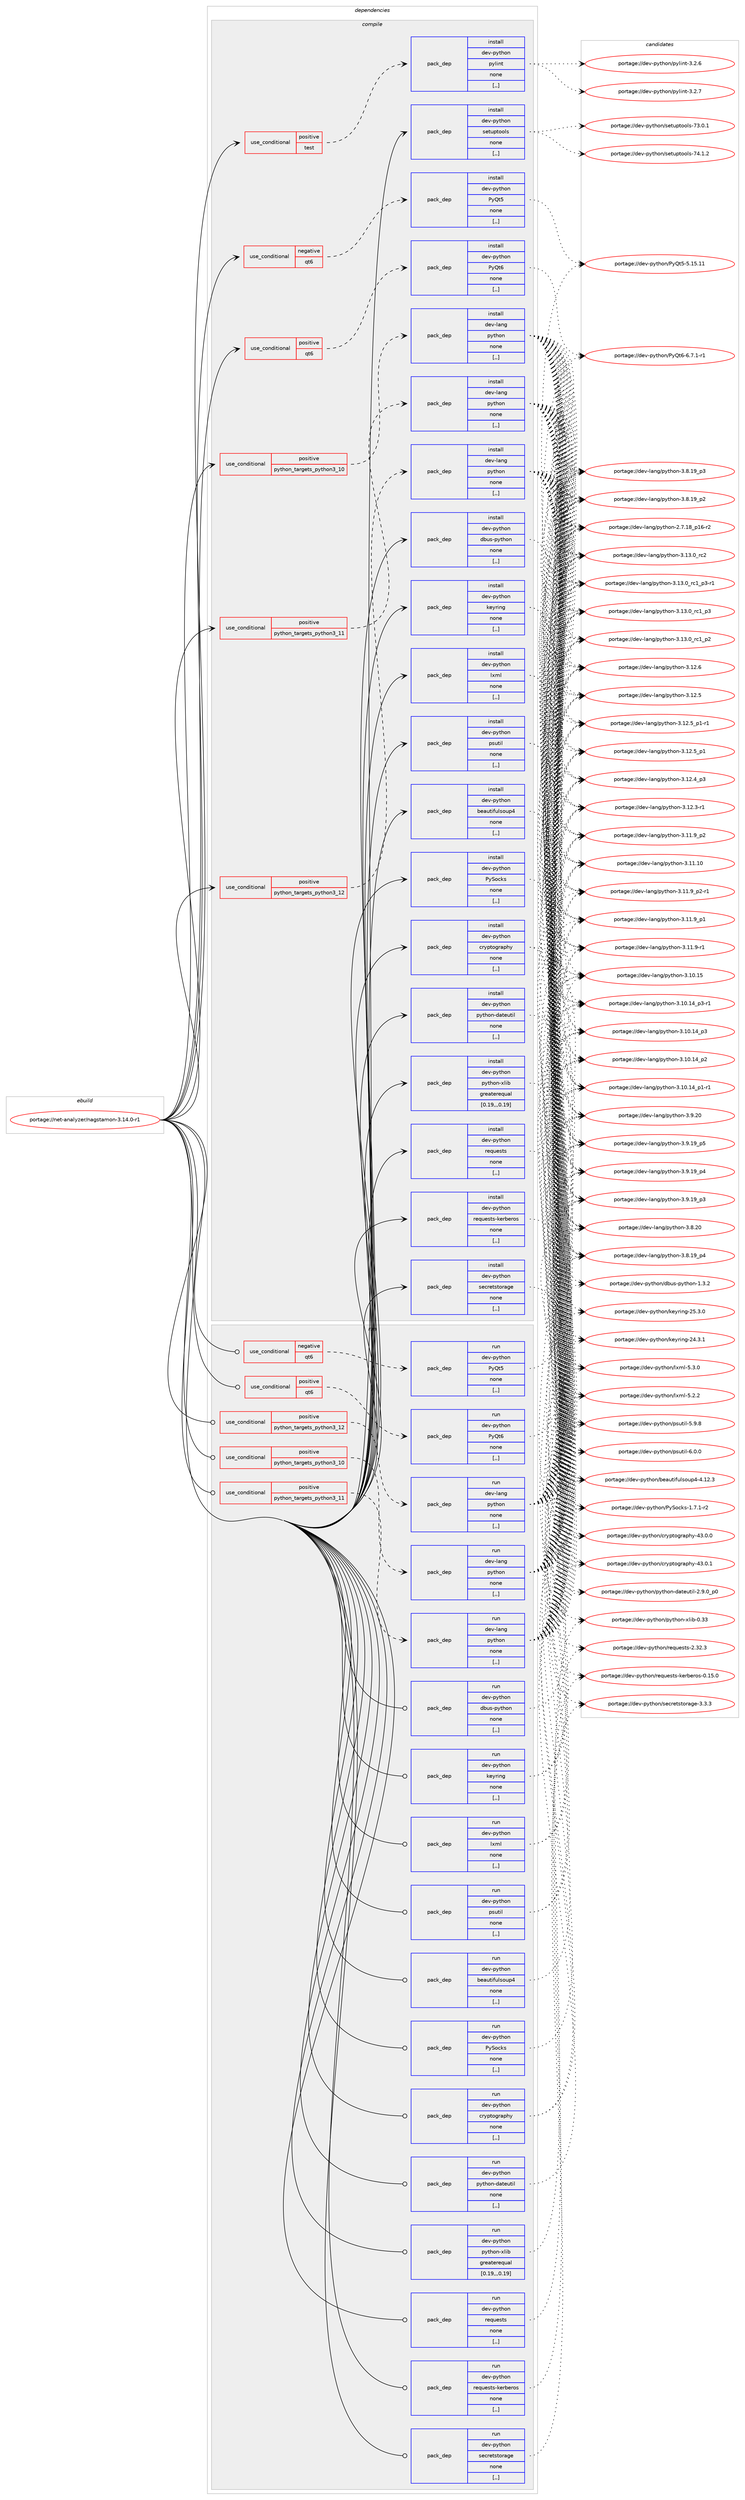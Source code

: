 digraph prolog {

# *************
# Graph options
# *************

newrank=true;
concentrate=true;
compound=true;
graph [rankdir=LR,fontname=Helvetica,fontsize=10,ranksep=1.5];#, ranksep=2.5, nodesep=0.2];
edge  [arrowhead=vee];
node  [fontname=Helvetica,fontsize=10];

# **********
# The ebuild
# **********

subgraph cluster_leftcol {
color=gray;
label=<<i>ebuild</i>>;
id [label="portage://net-analyzer/nagstamon-3.14.0-r1", color=red, width=4, href="../net-analyzer/nagstamon-3.14.0-r1.svg"];
}

# ****************
# The dependencies
# ****************

subgraph cluster_midcol {
color=gray;
label=<<i>dependencies</i>>;
subgraph cluster_compile {
fillcolor="#eeeeee";
style=filled;
label=<<i>compile</i>>;
subgraph cond221468 {
dependency850465 [label=<<TABLE BORDER="0" CELLBORDER="1" CELLSPACING="0" CELLPADDING="4"><TR><TD ROWSPAN="3" CELLPADDING="10">use_conditional</TD></TR><TR><TD>negative</TD></TR><TR><TD>qt6</TD></TR></TABLE>>, shape=none, color=red];
subgraph pack622668 {
dependency850466 [label=<<TABLE BORDER="0" CELLBORDER="1" CELLSPACING="0" CELLPADDING="4" WIDTH="220"><TR><TD ROWSPAN="6" CELLPADDING="30">pack_dep</TD></TR><TR><TD WIDTH="110">install</TD></TR><TR><TD>dev-python</TD></TR><TR><TD>PyQt5</TD></TR><TR><TD>none</TD></TR><TR><TD>[,,]</TD></TR></TABLE>>, shape=none, color=blue];
}
dependency850465:e -> dependency850466:w [weight=20,style="dashed",arrowhead="vee"];
}
id:e -> dependency850465:w [weight=20,style="solid",arrowhead="vee"];
subgraph cond221469 {
dependency850467 [label=<<TABLE BORDER="0" CELLBORDER="1" CELLSPACING="0" CELLPADDING="4"><TR><TD ROWSPAN="3" CELLPADDING="10">use_conditional</TD></TR><TR><TD>positive</TD></TR><TR><TD>python_targets_python3_10</TD></TR></TABLE>>, shape=none, color=red];
subgraph pack622669 {
dependency850468 [label=<<TABLE BORDER="0" CELLBORDER="1" CELLSPACING="0" CELLPADDING="4" WIDTH="220"><TR><TD ROWSPAN="6" CELLPADDING="30">pack_dep</TD></TR><TR><TD WIDTH="110">install</TD></TR><TR><TD>dev-lang</TD></TR><TR><TD>python</TD></TR><TR><TD>none</TD></TR><TR><TD>[,,]</TD></TR></TABLE>>, shape=none, color=blue];
}
dependency850467:e -> dependency850468:w [weight=20,style="dashed",arrowhead="vee"];
}
id:e -> dependency850467:w [weight=20,style="solid",arrowhead="vee"];
subgraph cond221470 {
dependency850469 [label=<<TABLE BORDER="0" CELLBORDER="1" CELLSPACING="0" CELLPADDING="4"><TR><TD ROWSPAN="3" CELLPADDING="10">use_conditional</TD></TR><TR><TD>positive</TD></TR><TR><TD>python_targets_python3_11</TD></TR></TABLE>>, shape=none, color=red];
subgraph pack622670 {
dependency850470 [label=<<TABLE BORDER="0" CELLBORDER="1" CELLSPACING="0" CELLPADDING="4" WIDTH="220"><TR><TD ROWSPAN="6" CELLPADDING="30">pack_dep</TD></TR><TR><TD WIDTH="110">install</TD></TR><TR><TD>dev-lang</TD></TR><TR><TD>python</TD></TR><TR><TD>none</TD></TR><TR><TD>[,,]</TD></TR></TABLE>>, shape=none, color=blue];
}
dependency850469:e -> dependency850470:w [weight=20,style="dashed",arrowhead="vee"];
}
id:e -> dependency850469:w [weight=20,style="solid",arrowhead="vee"];
subgraph cond221471 {
dependency850471 [label=<<TABLE BORDER="0" CELLBORDER="1" CELLSPACING="0" CELLPADDING="4"><TR><TD ROWSPAN="3" CELLPADDING="10">use_conditional</TD></TR><TR><TD>positive</TD></TR><TR><TD>python_targets_python3_12</TD></TR></TABLE>>, shape=none, color=red];
subgraph pack622671 {
dependency850472 [label=<<TABLE BORDER="0" CELLBORDER="1" CELLSPACING="0" CELLPADDING="4" WIDTH="220"><TR><TD ROWSPAN="6" CELLPADDING="30">pack_dep</TD></TR><TR><TD WIDTH="110">install</TD></TR><TR><TD>dev-lang</TD></TR><TR><TD>python</TD></TR><TR><TD>none</TD></TR><TR><TD>[,,]</TD></TR></TABLE>>, shape=none, color=blue];
}
dependency850471:e -> dependency850472:w [weight=20,style="dashed",arrowhead="vee"];
}
id:e -> dependency850471:w [weight=20,style="solid",arrowhead="vee"];
subgraph cond221472 {
dependency850473 [label=<<TABLE BORDER="0" CELLBORDER="1" CELLSPACING="0" CELLPADDING="4"><TR><TD ROWSPAN="3" CELLPADDING="10">use_conditional</TD></TR><TR><TD>positive</TD></TR><TR><TD>qt6</TD></TR></TABLE>>, shape=none, color=red];
subgraph pack622672 {
dependency850474 [label=<<TABLE BORDER="0" CELLBORDER="1" CELLSPACING="0" CELLPADDING="4" WIDTH="220"><TR><TD ROWSPAN="6" CELLPADDING="30">pack_dep</TD></TR><TR><TD WIDTH="110">install</TD></TR><TR><TD>dev-python</TD></TR><TR><TD>PyQt6</TD></TR><TR><TD>none</TD></TR><TR><TD>[,,]</TD></TR></TABLE>>, shape=none, color=blue];
}
dependency850473:e -> dependency850474:w [weight=20,style="dashed",arrowhead="vee"];
}
id:e -> dependency850473:w [weight=20,style="solid",arrowhead="vee"];
subgraph cond221473 {
dependency850475 [label=<<TABLE BORDER="0" CELLBORDER="1" CELLSPACING="0" CELLPADDING="4"><TR><TD ROWSPAN="3" CELLPADDING="10">use_conditional</TD></TR><TR><TD>positive</TD></TR><TR><TD>test</TD></TR></TABLE>>, shape=none, color=red];
subgraph pack622673 {
dependency850476 [label=<<TABLE BORDER="0" CELLBORDER="1" CELLSPACING="0" CELLPADDING="4" WIDTH="220"><TR><TD ROWSPAN="6" CELLPADDING="30">pack_dep</TD></TR><TR><TD WIDTH="110">install</TD></TR><TR><TD>dev-python</TD></TR><TR><TD>pylint</TD></TR><TR><TD>none</TD></TR><TR><TD>[,,]</TD></TR></TABLE>>, shape=none, color=blue];
}
dependency850475:e -> dependency850476:w [weight=20,style="dashed",arrowhead="vee"];
}
id:e -> dependency850475:w [weight=20,style="solid",arrowhead="vee"];
subgraph pack622674 {
dependency850477 [label=<<TABLE BORDER="0" CELLBORDER="1" CELLSPACING="0" CELLPADDING="4" WIDTH="220"><TR><TD ROWSPAN="6" CELLPADDING="30">pack_dep</TD></TR><TR><TD WIDTH="110">install</TD></TR><TR><TD>dev-python</TD></TR><TR><TD>PySocks</TD></TR><TR><TD>none</TD></TR><TR><TD>[,,]</TD></TR></TABLE>>, shape=none, color=blue];
}
id:e -> dependency850477:w [weight=20,style="solid",arrowhead="vee"];
subgraph pack622675 {
dependency850478 [label=<<TABLE BORDER="0" CELLBORDER="1" CELLSPACING="0" CELLPADDING="4" WIDTH="220"><TR><TD ROWSPAN="6" CELLPADDING="30">pack_dep</TD></TR><TR><TD WIDTH="110">install</TD></TR><TR><TD>dev-python</TD></TR><TR><TD>beautifulsoup4</TD></TR><TR><TD>none</TD></TR><TR><TD>[,,]</TD></TR></TABLE>>, shape=none, color=blue];
}
id:e -> dependency850478:w [weight=20,style="solid",arrowhead="vee"];
subgraph pack622676 {
dependency850479 [label=<<TABLE BORDER="0" CELLBORDER="1" CELLSPACING="0" CELLPADDING="4" WIDTH="220"><TR><TD ROWSPAN="6" CELLPADDING="30">pack_dep</TD></TR><TR><TD WIDTH="110">install</TD></TR><TR><TD>dev-python</TD></TR><TR><TD>cryptography</TD></TR><TR><TD>none</TD></TR><TR><TD>[,,]</TD></TR></TABLE>>, shape=none, color=blue];
}
id:e -> dependency850479:w [weight=20,style="solid",arrowhead="vee"];
subgraph pack622677 {
dependency850480 [label=<<TABLE BORDER="0" CELLBORDER="1" CELLSPACING="0" CELLPADDING="4" WIDTH="220"><TR><TD ROWSPAN="6" CELLPADDING="30">pack_dep</TD></TR><TR><TD WIDTH="110">install</TD></TR><TR><TD>dev-python</TD></TR><TR><TD>dbus-python</TD></TR><TR><TD>none</TD></TR><TR><TD>[,,]</TD></TR></TABLE>>, shape=none, color=blue];
}
id:e -> dependency850480:w [weight=20,style="solid",arrowhead="vee"];
subgraph pack622678 {
dependency850481 [label=<<TABLE BORDER="0" CELLBORDER="1" CELLSPACING="0" CELLPADDING="4" WIDTH="220"><TR><TD ROWSPAN="6" CELLPADDING="30">pack_dep</TD></TR><TR><TD WIDTH="110">install</TD></TR><TR><TD>dev-python</TD></TR><TR><TD>keyring</TD></TR><TR><TD>none</TD></TR><TR><TD>[,,]</TD></TR></TABLE>>, shape=none, color=blue];
}
id:e -> dependency850481:w [weight=20,style="solid",arrowhead="vee"];
subgraph pack622679 {
dependency850482 [label=<<TABLE BORDER="0" CELLBORDER="1" CELLSPACING="0" CELLPADDING="4" WIDTH="220"><TR><TD ROWSPAN="6" CELLPADDING="30">pack_dep</TD></TR><TR><TD WIDTH="110">install</TD></TR><TR><TD>dev-python</TD></TR><TR><TD>lxml</TD></TR><TR><TD>none</TD></TR><TR><TD>[,,]</TD></TR></TABLE>>, shape=none, color=blue];
}
id:e -> dependency850482:w [weight=20,style="solid",arrowhead="vee"];
subgraph pack622680 {
dependency850483 [label=<<TABLE BORDER="0" CELLBORDER="1" CELLSPACING="0" CELLPADDING="4" WIDTH="220"><TR><TD ROWSPAN="6" CELLPADDING="30">pack_dep</TD></TR><TR><TD WIDTH="110">install</TD></TR><TR><TD>dev-python</TD></TR><TR><TD>psutil</TD></TR><TR><TD>none</TD></TR><TR><TD>[,,]</TD></TR></TABLE>>, shape=none, color=blue];
}
id:e -> dependency850483:w [weight=20,style="solid",arrowhead="vee"];
subgraph pack622681 {
dependency850484 [label=<<TABLE BORDER="0" CELLBORDER="1" CELLSPACING="0" CELLPADDING="4" WIDTH="220"><TR><TD ROWSPAN="6" CELLPADDING="30">pack_dep</TD></TR><TR><TD WIDTH="110">install</TD></TR><TR><TD>dev-python</TD></TR><TR><TD>python-dateutil</TD></TR><TR><TD>none</TD></TR><TR><TD>[,,]</TD></TR></TABLE>>, shape=none, color=blue];
}
id:e -> dependency850484:w [weight=20,style="solid",arrowhead="vee"];
subgraph pack622682 {
dependency850485 [label=<<TABLE BORDER="0" CELLBORDER="1" CELLSPACING="0" CELLPADDING="4" WIDTH="220"><TR><TD ROWSPAN="6" CELLPADDING="30">pack_dep</TD></TR><TR><TD WIDTH="110">install</TD></TR><TR><TD>dev-python</TD></TR><TR><TD>python-xlib</TD></TR><TR><TD>greaterequal</TD></TR><TR><TD>[0.19,,,0.19]</TD></TR></TABLE>>, shape=none, color=blue];
}
id:e -> dependency850485:w [weight=20,style="solid",arrowhead="vee"];
subgraph pack622683 {
dependency850486 [label=<<TABLE BORDER="0" CELLBORDER="1" CELLSPACING="0" CELLPADDING="4" WIDTH="220"><TR><TD ROWSPAN="6" CELLPADDING="30">pack_dep</TD></TR><TR><TD WIDTH="110">install</TD></TR><TR><TD>dev-python</TD></TR><TR><TD>requests</TD></TR><TR><TD>none</TD></TR><TR><TD>[,,]</TD></TR></TABLE>>, shape=none, color=blue];
}
id:e -> dependency850486:w [weight=20,style="solid",arrowhead="vee"];
subgraph pack622684 {
dependency850487 [label=<<TABLE BORDER="0" CELLBORDER="1" CELLSPACING="0" CELLPADDING="4" WIDTH="220"><TR><TD ROWSPAN="6" CELLPADDING="30">pack_dep</TD></TR><TR><TD WIDTH="110">install</TD></TR><TR><TD>dev-python</TD></TR><TR><TD>requests-kerberos</TD></TR><TR><TD>none</TD></TR><TR><TD>[,,]</TD></TR></TABLE>>, shape=none, color=blue];
}
id:e -> dependency850487:w [weight=20,style="solid",arrowhead="vee"];
subgraph pack622685 {
dependency850488 [label=<<TABLE BORDER="0" CELLBORDER="1" CELLSPACING="0" CELLPADDING="4" WIDTH="220"><TR><TD ROWSPAN="6" CELLPADDING="30">pack_dep</TD></TR><TR><TD WIDTH="110">install</TD></TR><TR><TD>dev-python</TD></TR><TR><TD>secretstorage</TD></TR><TR><TD>none</TD></TR><TR><TD>[,,]</TD></TR></TABLE>>, shape=none, color=blue];
}
id:e -> dependency850488:w [weight=20,style="solid",arrowhead="vee"];
subgraph pack622686 {
dependency850489 [label=<<TABLE BORDER="0" CELLBORDER="1" CELLSPACING="0" CELLPADDING="4" WIDTH="220"><TR><TD ROWSPAN="6" CELLPADDING="30">pack_dep</TD></TR><TR><TD WIDTH="110">install</TD></TR><TR><TD>dev-python</TD></TR><TR><TD>setuptools</TD></TR><TR><TD>none</TD></TR><TR><TD>[,,]</TD></TR></TABLE>>, shape=none, color=blue];
}
id:e -> dependency850489:w [weight=20,style="solid",arrowhead="vee"];
}
subgraph cluster_compileandrun {
fillcolor="#eeeeee";
style=filled;
label=<<i>compile and run</i>>;
}
subgraph cluster_run {
fillcolor="#eeeeee";
style=filled;
label=<<i>run</i>>;
subgraph cond221474 {
dependency850490 [label=<<TABLE BORDER="0" CELLBORDER="1" CELLSPACING="0" CELLPADDING="4"><TR><TD ROWSPAN="3" CELLPADDING="10">use_conditional</TD></TR><TR><TD>negative</TD></TR><TR><TD>qt6</TD></TR></TABLE>>, shape=none, color=red];
subgraph pack622687 {
dependency850491 [label=<<TABLE BORDER="0" CELLBORDER="1" CELLSPACING="0" CELLPADDING="4" WIDTH="220"><TR><TD ROWSPAN="6" CELLPADDING="30">pack_dep</TD></TR><TR><TD WIDTH="110">run</TD></TR><TR><TD>dev-python</TD></TR><TR><TD>PyQt5</TD></TR><TR><TD>none</TD></TR><TR><TD>[,,]</TD></TR></TABLE>>, shape=none, color=blue];
}
dependency850490:e -> dependency850491:w [weight=20,style="dashed",arrowhead="vee"];
}
id:e -> dependency850490:w [weight=20,style="solid",arrowhead="odot"];
subgraph cond221475 {
dependency850492 [label=<<TABLE BORDER="0" CELLBORDER="1" CELLSPACING="0" CELLPADDING="4"><TR><TD ROWSPAN="3" CELLPADDING="10">use_conditional</TD></TR><TR><TD>positive</TD></TR><TR><TD>python_targets_python3_10</TD></TR></TABLE>>, shape=none, color=red];
subgraph pack622688 {
dependency850493 [label=<<TABLE BORDER="0" CELLBORDER="1" CELLSPACING="0" CELLPADDING="4" WIDTH="220"><TR><TD ROWSPAN="6" CELLPADDING="30">pack_dep</TD></TR><TR><TD WIDTH="110">run</TD></TR><TR><TD>dev-lang</TD></TR><TR><TD>python</TD></TR><TR><TD>none</TD></TR><TR><TD>[,,]</TD></TR></TABLE>>, shape=none, color=blue];
}
dependency850492:e -> dependency850493:w [weight=20,style="dashed",arrowhead="vee"];
}
id:e -> dependency850492:w [weight=20,style="solid",arrowhead="odot"];
subgraph cond221476 {
dependency850494 [label=<<TABLE BORDER="0" CELLBORDER="1" CELLSPACING="0" CELLPADDING="4"><TR><TD ROWSPAN="3" CELLPADDING="10">use_conditional</TD></TR><TR><TD>positive</TD></TR><TR><TD>python_targets_python3_11</TD></TR></TABLE>>, shape=none, color=red];
subgraph pack622689 {
dependency850495 [label=<<TABLE BORDER="0" CELLBORDER="1" CELLSPACING="0" CELLPADDING="4" WIDTH="220"><TR><TD ROWSPAN="6" CELLPADDING="30">pack_dep</TD></TR><TR><TD WIDTH="110">run</TD></TR><TR><TD>dev-lang</TD></TR><TR><TD>python</TD></TR><TR><TD>none</TD></TR><TR><TD>[,,]</TD></TR></TABLE>>, shape=none, color=blue];
}
dependency850494:e -> dependency850495:w [weight=20,style="dashed",arrowhead="vee"];
}
id:e -> dependency850494:w [weight=20,style="solid",arrowhead="odot"];
subgraph cond221477 {
dependency850496 [label=<<TABLE BORDER="0" CELLBORDER="1" CELLSPACING="0" CELLPADDING="4"><TR><TD ROWSPAN="3" CELLPADDING="10">use_conditional</TD></TR><TR><TD>positive</TD></TR><TR><TD>python_targets_python3_12</TD></TR></TABLE>>, shape=none, color=red];
subgraph pack622690 {
dependency850497 [label=<<TABLE BORDER="0" CELLBORDER="1" CELLSPACING="0" CELLPADDING="4" WIDTH="220"><TR><TD ROWSPAN="6" CELLPADDING="30">pack_dep</TD></TR><TR><TD WIDTH="110">run</TD></TR><TR><TD>dev-lang</TD></TR><TR><TD>python</TD></TR><TR><TD>none</TD></TR><TR><TD>[,,]</TD></TR></TABLE>>, shape=none, color=blue];
}
dependency850496:e -> dependency850497:w [weight=20,style="dashed",arrowhead="vee"];
}
id:e -> dependency850496:w [weight=20,style="solid",arrowhead="odot"];
subgraph cond221478 {
dependency850498 [label=<<TABLE BORDER="0" CELLBORDER="1" CELLSPACING="0" CELLPADDING="4"><TR><TD ROWSPAN="3" CELLPADDING="10">use_conditional</TD></TR><TR><TD>positive</TD></TR><TR><TD>qt6</TD></TR></TABLE>>, shape=none, color=red];
subgraph pack622691 {
dependency850499 [label=<<TABLE BORDER="0" CELLBORDER="1" CELLSPACING="0" CELLPADDING="4" WIDTH="220"><TR><TD ROWSPAN="6" CELLPADDING="30">pack_dep</TD></TR><TR><TD WIDTH="110">run</TD></TR><TR><TD>dev-python</TD></TR><TR><TD>PyQt6</TD></TR><TR><TD>none</TD></TR><TR><TD>[,,]</TD></TR></TABLE>>, shape=none, color=blue];
}
dependency850498:e -> dependency850499:w [weight=20,style="dashed",arrowhead="vee"];
}
id:e -> dependency850498:w [weight=20,style="solid",arrowhead="odot"];
subgraph pack622692 {
dependency850500 [label=<<TABLE BORDER="0" CELLBORDER="1" CELLSPACING="0" CELLPADDING="4" WIDTH="220"><TR><TD ROWSPAN="6" CELLPADDING="30">pack_dep</TD></TR><TR><TD WIDTH="110">run</TD></TR><TR><TD>dev-python</TD></TR><TR><TD>PySocks</TD></TR><TR><TD>none</TD></TR><TR><TD>[,,]</TD></TR></TABLE>>, shape=none, color=blue];
}
id:e -> dependency850500:w [weight=20,style="solid",arrowhead="odot"];
subgraph pack622693 {
dependency850501 [label=<<TABLE BORDER="0" CELLBORDER="1" CELLSPACING="0" CELLPADDING="4" WIDTH="220"><TR><TD ROWSPAN="6" CELLPADDING="30">pack_dep</TD></TR><TR><TD WIDTH="110">run</TD></TR><TR><TD>dev-python</TD></TR><TR><TD>beautifulsoup4</TD></TR><TR><TD>none</TD></TR><TR><TD>[,,]</TD></TR></TABLE>>, shape=none, color=blue];
}
id:e -> dependency850501:w [weight=20,style="solid",arrowhead="odot"];
subgraph pack622694 {
dependency850502 [label=<<TABLE BORDER="0" CELLBORDER="1" CELLSPACING="0" CELLPADDING="4" WIDTH="220"><TR><TD ROWSPAN="6" CELLPADDING="30">pack_dep</TD></TR><TR><TD WIDTH="110">run</TD></TR><TR><TD>dev-python</TD></TR><TR><TD>cryptography</TD></TR><TR><TD>none</TD></TR><TR><TD>[,,]</TD></TR></TABLE>>, shape=none, color=blue];
}
id:e -> dependency850502:w [weight=20,style="solid",arrowhead="odot"];
subgraph pack622695 {
dependency850503 [label=<<TABLE BORDER="0" CELLBORDER="1" CELLSPACING="0" CELLPADDING="4" WIDTH="220"><TR><TD ROWSPAN="6" CELLPADDING="30">pack_dep</TD></TR><TR><TD WIDTH="110">run</TD></TR><TR><TD>dev-python</TD></TR><TR><TD>dbus-python</TD></TR><TR><TD>none</TD></TR><TR><TD>[,,]</TD></TR></TABLE>>, shape=none, color=blue];
}
id:e -> dependency850503:w [weight=20,style="solid",arrowhead="odot"];
subgraph pack622696 {
dependency850504 [label=<<TABLE BORDER="0" CELLBORDER="1" CELLSPACING="0" CELLPADDING="4" WIDTH="220"><TR><TD ROWSPAN="6" CELLPADDING="30">pack_dep</TD></TR><TR><TD WIDTH="110">run</TD></TR><TR><TD>dev-python</TD></TR><TR><TD>keyring</TD></TR><TR><TD>none</TD></TR><TR><TD>[,,]</TD></TR></TABLE>>, shape=none, color=blue];
}
id:e -> dependency850504:w [weight=20,style="solid",arrowhead="odot"];
subgraph pack622697 {
dependency850505 [label=<<TABLE BORDER="0" CELLBORDER="1" CELLSPACING="0" CELLPADDING="4" WIDTH="220"><TR><TD ROWSPAN="6" CELLPADDING="30">pack_dep</TD></TR><TR><TD WIDTH="110">run</TD></TR><TR><TD>dev-python</TD></TR><TR><TD>lxml</TD></TR><TR><TD>none</TD></TR><TR><TD>[,,]</TD></TR></TABLE>>, shape=none, color=blue];
}
id:e -> dependency850505:w [weight=20,style="solid",arrowhead="odot"];
subgraph pack622698 {
dependency850506 [label=<<TABLE BORDER="0" CELLBORDER="1" CELLSPACING="0" CELLPADDING="4" WIDTH="220"><TR><TD ROWSPAN="6" CELLPADDING="30">pack_dep</TD></TR><TR><TD WIDTH="110">run</TD></TR><TR><TD>dev-python</TD></TR><TR><TD>psutil</TD></TR><TR><TD>none</TD></TR><TR><TD>[,,]</TD></TR></TABLE>>, shape=none, color=blue];
}
id:e -> dependency850506:w [weight=20,style="solid",arrowhead="odot"];
subgraph pack622699 {
dependency850507 [label=<<TABLE BORDER="0" CELLBORDER="1" CELLSPACING="0" CELLPADDING="4" WIDTH="220"><TR><TD ROWSPAN="6" CELLPADDING="30">pack_dep</TD></TR><TR><TD WIDTH="110">run</TD></TR><TR><TD>dev-python</TD></TR><TR><TD>python-dateutil</TD></TR><TR><TD>none</TD></TR><TR><TD>[,,]</TD></TR></TABLE>>, shape=none, color=blue];
}
id:e -> dependency850507:w [weight=20,style="solid",arrowhead="odot"];
subgraph pack622700 {
dependency850508 [label=<<TABLE BORDER="0" CELLBORDER="1" CELLSPACING="0" CELLPADDING="4" WIDTH="220"><TR><TD ROWSPAN="6" CELLPADDING="30">pack_dep</TD></TR><TR><TD WIDTH="110">run</TD></TR><TR><TD>dev-python</TD></TR><TR><TD>python-xlib</TD></TR><TR><TD>greaterequal</TD></TR><TR><TD>[0.19,,,0.19]</TD></TR></TABLE>>, shape=none, color=blue];
}
id:e -> dependency850508:w [weight=20,style="solid",arrowhead="odot"];
subgraph pack622701 {
dependency850509 [label=<<TABLE BORDER="0" CELLBORDER="1" CELLSPACING="0" CELLPADDING="4" WIDTH="220"><TR><TD ROWSPAN="6" CELLPADDING="30">pack_dep</TD></TR><TR><TD WIDTH="110">run</TD></TR><TR><TD>dev-python</TD></TR><TR><TD>requests</TD></TR><TR><TD>none</TD></TR><TR><TD>[,,]</TD></TR></TABLE>>, shape=none, color=blue];
}
id:e -> dependency850509:w [weight=20,style="solid",arrowhead="odot"];
subgraph pack622702 {
dependency850510 [label=<<TABLE BORDER="0" CELLBORDER="1" CELLSPACING="0" CELLPADDING="4" WIDTH="220"><TR><TD ROWSPAN="6" CELLPADDING="30">pack_dep</TD></TR><TR><TD WIDTH="110">run</TD></TR><TR><TD>dev-python</TD></TR><TR><TD>requests-kerberos</TD></TR><TR><TD>none</TD></TR><TR><TD>[,,]</TD></TR></TABLE>>, shape=none, color=blue];
}
id:e -> dependency850510:w [weight=20,style="solid",arrowhead="odot"];
subgraph pack622703 {
dependency850511 [label=<<TABLE BORDER="0" CELLBORDER="1" CELLSPACING="0" CELLPADDING="4" WIDTH="220"><TR><TD ROWSPAN="6" CELLPADDING="30">pack_dep</TD></TR><TR><TD WIDTH="110">run</TD></TR><TR><TD>dev-python</TD></TR><TR><TD>secretstorage</TD></TR><TR><TD>none</TD></TR><TR><TD>[,,]</TD></TR></TABLE>>, shape=none, color=blue];
}
id:e -> dependency850511:w [weight=20,style="solid",arrowhead="odot"];
}
}

# **************
# The candidates
# **************

subgraph cluster_choices {
rank=same;
color=gray;
label=<<i>candidates</i>>;

subgraph choice622668 {
color=black;
nodesep=1;
choice10010111845112121116104111110478012181116534553464953464949 [label="portage://dev-python/PyQt5-5.15.11", color=red, width=4,href="../dev-python/PyQt5-5.15.11.svg"];
dependency850466:e -> choice10010111845112121116104111110478012181116534553464953464949:w [style=dotted,weight="100"];
}
subgraph choice622669 {
color=black;
nodesep=1;
choice10010111845108971101034711212111610411111045514649514648951149950 [label="portage://dev-lang/python-3.13.0_rc2", color=red, width=4,href="../dev-lang/python-3.13.0_rc2.svg"];
choice1001011184510897110103471121211161041111104551464951464895114994995112514511449 [label="portage://dev-lang/python-3.13.0_rc1_p3-r1", color=red, width=4,href="../dev-lang/python-3.13.0_rc1_p3-r1.svg"];
choice100101118451089711010347112121116104111110455146495146489511499499511251 [label="portage://dev-lang/python-3.13.0_rc1_p3", color=red, width=4,href="../dev-lang/python-3.13.0_rc1_p3.svg"];
choice100101118451089711010347112121116104111110455146495146489511499499511250 [label="portage://dev-lang/python-3.13.0_rc1_p2", color=red, width=4,href="../dev-lang/python-3.13.0_rc1_p2.svg"];
choice10010111845108971101034711212111610411111045514649504654 [label="portage://dev-lang/python-3.12.6", color=red, width=4,href="../dev-lang/python-3.12.6.svg"];
choice1001011184510897110103471121211161041111104551464950465395112494511449 [label="portage://dev-lang/python-3.12.5_p1-r1", color=red, width=4,href="../dev-lang/python-3.12.5_p1-r1.svg"];
choice100101118451089711010347112121116104111110455146495046539511249 [label="portage://dev-lang/python-3.12.5_p1", color=red, width=4,href="../dev-lang/python-3.12.5_p1.svg"];
choice10010111845108971101034711212111610411111045514649504653 [label="portage://dev-lang/python-3.12.5", color=red, width=4,href="../dev-lang/python-3.12.5.svg"];
choice100101118451089711010347112121116104111110455146495046529511251 [label="portage://dev-lang/python-3.12.4_p3", color=red, width=4,href="../dev-lang/python-3.12.4_p3.svg"];
choice100101118451089711010347112121116104111110455146495046514511449 [label="portage://dev-lang/python-3.12.3-r1", color=red, width=4,href="../dev-lang/python-3.12.3-r1.svg"];
choice1001011184510897110103471121211161041111104551464949464948 [label="portage://dev-lang/python-3.11.10", color=red, width=4,href="../dev-lang/python-3.11.10.svg"];
choice1001011184510897110103471121211161041111104551464949465795112504511449 [label="portage://dev-lang/python-3.11.9_p2-r1", color=red, width=4,href="../dev-lang/python-3.11.9_p2-r1.svg"];
choice100101118451089711010347112121116104111110455146494946579511250 [label="portage://dev-lang/python-3.11.9_p2", color=red, width=4,href="../dev-lang/python-3.11.9_p2.svg"];
choice100101118451089711010347112121116104111110455146494946579511249 [label="portage://dev-lang/python-3.11.9_p1", color=red, width=4,href="../dev-lang/python-3.11.9_p1.svg"];
choice100101118451089711010347112121116104111110455146494946574511449 [label="portage://dev-lang/python-3.11.9-r1", color=red, width=4,href="../dev-lang/python-3.11.9-r1.svg"];
choice1001011184510897110103471121211161041111104551464948464953 [label="portage://dev-lang/python-3.10.15", color=red, width=4,href="../dev-lang/python-3.10.15.svg"];
choice100101118451089711010347112121116104111110455146494846495295112514511449 [label="portage://dev-lang/python-3.10.14_p3-r1", color=red, width=4,href="../dev-lang/python-3.10.14_p3-r1.svg"];
choice10010111845108971101034711212111610411111045514649484649529511251 [label="portage://dev-lang/python-3.10.14_p3", color=red, width=4,href="../dev-lang/python-3.10.14_p3.svg"];
choice10010111845108971101034711212111610411111045514649484649529511250 [label="portage://dev-lang/python-3.10.14_p2", color=red, width=4,href="../dev-lang/python-3.10.14_p2.svg"];
choice100101118451089711010347112121116104111110455146494846495295112494511449 [label="portage://dev-lang/python-3.10.14_p1-r1", color=red, width=4,href="../dev-lang/python-3.10.14_p1-r1.svg"];
choice10010111845108971101034711212111610411111045514657465048 [label="portage://dev-lang/python-3.9.20", color=red, width=4,href="../dev-lang/python-3.9.20.svg"];
choice100101118451089711010347112121116104111110455146574649579511253 [label="portage://dev-lang/python-3.9.19_p5", color=red, width=4,href="../dev-lang/python-3.9.19_p5.svg"];
choice100101118451089711010347112121116104111110455146574649579511252 [label="portage://dev-lang/python-3.9.19_p4", color=red, width=4,href="../dev-lang/python-3.9.19_p4.svg"];
choice100101118451089711010347112121116104111110455146574649579511251 [label="portage://dev-lang/python-3.9.19_p3", color=red, width=4,href="../dev-lang/python-3.9.19_p3.svg"];
choice10010111845108971101034711212111610411111045514656465048 [label="portage://dev-lang/python-3.8.20", color=red, width=4,href="../dev-lang/python-3.8.20.svg"];
choice100101118451089711010347112121116104111110455146564649579511252 [label="portage://dev-lang/python-3.8.19_p4", color=red, width=4,href="../dev-lang/python-3.8.19_p4.svg"];
choice100101118451089711010347112121116104111110455146564649579511251 [label="portage://dev-lang/python-3.8.19_p3", color=red, width=4,href="../dev-lang/python-3.8.19_p3.svg"];
choice100101118451089711010347112121116104111110455146564649579511250 [label="portage://dev-lang/python-3.8.19_p2", color=red, width=4,href="../dev-lang/python-3.8.19_p2.svg"];
choice100101118451089711010347112121116104111110455046554649569511249544511450 [label="portage://dev-lang/python-2.7.18_p16-r2", color=red, width=4,href="../dev-lang/python-2.7.18_p16-r2.svg"];
dependency850468:e -> choice10010111845108971101034711212111610411111045514649514648951149950:w [style=dotted,weight="100"];
dependency850468:e -> choice1001011184510897110103471121211161041111104551464951464895114994995112514511449:w [style=dotted,weight="100"];
dependency850468:e -> choice100101118451089711010347112121116104111110455146495146489511499499511251:w [style=dotted,weight="100"];
dependency850468:e -> choice100101118451089711010347112121116104111110455146495146489511499499511250:w [style=dotted,weight="100"];
dependency850468:e -> choice10010111845108971101034711212111610411111045514649504654:w [style=dotted,weight="100"];
dependency850468:e -> choice1001011184510897110103471121211161041111104551464950465395112494511449:w [style=dotted,weight="100"];
dependency850468:e -> choice100101118451089711010347112121116104111110455146495046539511249:w [style=dotted,weight="100"];
dependency850468:e -> choice10010111845108971101034711212111610411111045514649504653:w [style=dotted,weight="100"];
dependency850468:e -> choice100101118451089711010347112121116104111110455146495046529511251:w [style=dotted,weight="100"];
dependency850468:e -> choice100101118451089711010347112121116104111110455146495046514511449:w [style=dotted,weight="100"];
dependency850468:e -> choice1001011184510897110103471121211161041111104551464949464948:w [style=dotted,weight="100"];
dependency850468:e -> choice1001011184510897110103471121211161041111104551464949465795112504511449:w [style=dotted,weight="100"];
dependency850468:e -> choice100101118451089711010347112121116104111110455146494946579511250:w [style=dotted,weight="100"];
dependency850468:e -> choice100101118451089711010347112121116104111110455146494946579511249:w [style=dotted,weight="100"];
dependency850468:e -> choice100101118451089711010347112121116104111110455146494946574511449:w [style=dotted,weight="100"];
dependency850468:e -> choice1001011184510897110103471121211161041111104551464948464953:w [style=dotted,weight="100"];
dependency850468:e -> choice100101118451089711010347112121116104111110455146494846495295112514511449:w [style=dotted,weight="100"];
dependency850468:e -> choice10010111845108971101034711212111610411111045514649484649529511251:w [style=dotted,weight="100"];
dependency850468:e -> choice10010111845108971101034711212111610411111045514649484649529511250:w [style=dotted,weight="100"];
dependency850468:e -> choice100101118451089711010347112121116104111110455146494846495295112494511449:w [style=dotted,weight="100"];
dependency850468:e -> choice10010111845108971101034711212111610411111045514657465048:w [style=dotted,weight="100"];
dependency850468:e -> choice100101118451089711010347112121116104111110455146574649579511253:w [style=dotted,weight="100"];
dependency850468:e -> choice100101118451089711010347112121116104111110455146574649579511252:w [style=dotted,weight="100"];
dependency850468:e -> choice100101118451089711010347112121116104111110455146574649579511251:w [style=dotted,weight="100"];
dependency850468:e -> choice10010111845108971101034711212111610411111045514656465048:w [style=dotted,weight="100"];
dependency850468:e -> choice100101118451089711010347112121116104111110455146564649579511252:w [style=dotted,weight="100"];
dependency850468:e -> choice100101118451089711010347112121116104111110455146564649579511251:w [style=dotted,weight="100"];
dependency850468:e -> choice100101118451089711010347112121116104111110455146564649579511250:w [style=dotted,weight="100"];
dependency850468:e -> choice100101118451089711010347112121116104111110455046554649569511249544511450:w [style=dotted,weight="100"];
}
subgraph choice622670 {
color=black;
nodesep=1;
choice10010111845108971101034711212111610411111045514649514648951149950 [label="portage://dev-lang/python-3.13.0_rc2", color=red, width=4,href="../dev-lang/python-3.13.0_rc2.svg"];
choice1001011184510897110103471121211161041111104551464951464895114994995112514511449 [label="portage://dev-lang/python-3.13.0_rc1_p3-r1", color=red, width=4,href="../dev-lang/python-3.13.0_rc1_p3-r1.svg"];
choice100101118451089711010347112121116104111110455146495146489511499499511251 [label="portage://dev-lang/python-3.13.0_rc1_p3", color=red, width=4,href="../dev-lang/python-3.13.0_rc1_p3.svg"];
choice100101118451089711010347112121116104111110455146495146489511499499511250 [label="portage://dev-lang/python-3.13.0_rc1_p2", color=red, width=4,href="../dev-lang/python-3.13.0_rc1_p2.svg"];
choice10010111845108971101034711212111610411111045514649504654 [label="portage://dev-lang/python-3.12.6", color=red, width=4,href="../dev-lang/python-3.12.6.svg"];
choice1001011184510897110103471121211161041111104551464950465395112494511449 [label="portage://dev-lang/python-3.12.5_p1-r1", color=red, width=4,href="../dev-lang/python-3.12.5_p1-r1.svg"];
choice100101118451089711010347112121116104111110455146495046539511249 [label="portage://dev-lang/python-3.12.5_p1", color=red, width=4,href="../dev-lang/python-3.12.5_p1.svg"];
choice10010111845108971101034711212111610411111045514649504653 [label="portage://dev-lang/python-3.12.5", color=red, width=4,href="../dev-lang/python-3.12.5.svg"];
choice100101118451089711010347112121116104111110455146495046529511251 [label="portage://dev-lang/python-3.12.4_p3", color=red, width=4,href="../dev-lang/python-3.12.4_p3.svg"];
choice100101118451089711010347112121116104111110455146495046514511449 [label="portage://dev-lang/python-3.12.3-r1", color=red, width=4,href="../dev-lang/python-3.12.3-r1.svg"];
choice1001011184510897110103471121211161041111104551464949464948 [label="portage://dev-lang/python-3.11.10", color=red, width=4,href="../dev-lang/python-3.11.10.svg"];
choice1001011184510897110103471121211161041111104551464949465795112504511449 [label="portage://dev-lang/python-3.11.9_p2-r1", color=red, width=4,href="../dev-lang/python-3.11.9_p2-r1.svg"];
choice100101118451089711010347112121116104111110455146494946579511250 [label="portage://dev-lang/python-3.11.9_p2", color=red, width=4,href="../dev-lang/python-3.11.9_p2.svg"];
choice100101118451089711010347112121116104111110455146494946579511249 [label="portage://dev-lang/python-3.11.9_p1", color=red, width=4,href="../dev-lang/python-3.11.9_p1.svg"];
choice100101118451089711010347112121116104111110455146494946574511449 [label="portage://dev-lang/python-3.11.9-r1", color=red, width=4,href="../dev-lang/python-3.11.9-r1.svg"];
choice1001011184510897110103471121211161041111104551464948464953 [label="portage://dev-lang/python-3.10.15", color=red, width=4,href="../dev-lang/python-3.10.15.svg"];
choice100101118451089711010347112121116104111110455146494846495295112514511449 [label="portage://dev-lang/python-3.10.14_p3-r1", color=red, width=4,href="../dev-lang/python-3.10.14_p3-r1.svg"];
choice10010111845108971101034711212111610411111045514649484649529511251 [label="portage://dev-lang/python-3.10.14_p3", color=red, width=4,href="../dev-lang/python-3.10.14_p3.svg"];
choice10010111845108971101034711212111610411111045514649484649529511250 [label="portage://dev-lang/python-3.10.14_p2", color=red, width=4,href="../dev-lang/python-3.10.14_p2.svg"];
choice100101118451089711010347112121116104111110455146494846495295112494511449 [label="portage://dev-lang/python-3.10.14_p1-r1", color=red, width=4,href="../dev-lang/python-3.10.14_p1-r1.svg"];
choice10010111845108971101034711212111610411111045514657465048 [label="portage://dev-lang/python-3.9.20", color=red, width=4,href="../dev-lang/python-3.9.20.svg"];
choice100101118451089711010347112121116104111110455146574649579511253 [label="portage://dev-lang/python-3.9.19_p5", color=red, width=4,href="../dev-lang/python-3.9.19_p5.svg"];
choice100101118451089711010347112121116104111110455146574649579511252 [label="portage://dev-lang/python-3.9.19_p4", color=red, width=4,href="../dev-lang/python-3.9.19_p4.svg"];
choice100101118451089711010347112121116104111110455146574649579511251 [label="portage://dev-lang/python-3.9.19_p3", color=red, width=4,href="../dev-lang/python-3.9.19_p3.svg"];
choice10010111845108971101034711212111610411111045514656465048 [label="portage://dev-lang/python-3.8.20", color=red, width=4,href="../dev-lang/python-3.8.20.svg"];
choice100101118451089711010347112121116104111110455146564649579511252 [label="portage://dev-lang/python-3.8.19_p4", color=red, width=4,href="../dev-lang/python-3.8.19_p4.svg"];
choice100101118451089711010347112121116104111110455146564649579511251 [label="portage://dev-lang/python-3.8.19_p3", color=red, width=4,href="../dev-lang/python-3.8.19_p3.svg"];
choice100101118451089711010347112121116104111110455146564649579511250 [label="portage://dev-lang/python-3.8.19_p2", color=red, width=4,href="../dev-lang/python-3.8.19_p2.svg"];
choice100101118451089711010347112121116104111110455046554649569511249544511450 [label="portage://dev-lang/python-2.7.18_p16-r2", color=red, width=4,href="../dev-lang/python-2.7.18_p16-r2.svg"];
dependency850470:e -> choice10010111845108971101034711212111610411111045514649514648951149950:w [style=dotted,weight="100"];
dependency850470:e -> choice1001011184510897110103471121211161041111104551464951464895114994995112514511449:w [style=dotted,weight="100"];
dependency850470:e -> choice100101118451089711010347112121116104111110455146495146489511499499511251:w [style=dotted,weight="100"];
dependency850470:e -> choice100101118451089711010347112121116104111110455146495146489511499499511250:w [style=dotted,weight="100"];
dependency850470:e -> choice10010111845108971101034711212111610411111045514649504654:w [style=dotted,weight="100"];
dependency850470:e -> choice1001011184510897110103471121211161041111104551464950465395112494511449:w [style=dotted,weight="100"];
dependency850470:e -> choice100101118451089711010347112121116104111110455146495046539511249:w [style=dotted,weight="100"];
dependency850470:e -> choice10010111845108971101034711212111610411111045514649504653:w [style=dotted,weight="100"];
dependency850470:e -> choice100101118451089711010347112121116104111110455146495046529511251:w [style=dotted,weight="100"];
dependency850470:e -> choice100101118451089711010347112121116104111110455146495046514511449:w [style=dotted,weight="100"];
dependency850470:e -> choice1001011184510897110103471121211161041111104551464949464948:w [style=dotted,weight="100"];
dependency850470:e -> choice1001011184510897110103471121211161041111104551464949465795112504511449:w [style=dotted,weight="100"];
dependency850470:e -> choice100101118451089711010347112121116104111110455146494946579511250:w [style=dotted,weight="100"];
dependency850470:e -> choice100101118451089711010347112121116104111110455146494946579511249:w [style=dotted,weight="100"];
dependency850470:e -> choice100101118451089711010347112121116104111110455146494946574511449:w [style=dotted,weight="100"];
dependency850470:e -> choice1001011184510897110103471121211161041111104551464948464953:w [style=dotted,weight="100"];
dependency850470:e -> choice100101118451089711010347112121116104111110455146494846495295112514511449:w [style=dotted,weight="100"];
dependency850470:e -> choice10010111845108971101034711212111610411111045514649484649529511251:w [style=dotted,weight="100"];
dependency850470:e -> choice10010111845108971101034711212111610411111045514649484649529511250:w [style=dotted,weight="100"];
dependency850470:e -> choice100101118451089711010347112121116104111110455146494846495295112494511449:w [style=dotted,weight="100"];
dependency850470:e -> choice10010111845108971101034711212111610411111045514657465048:w [style=dotted,weight="100"];
dependency850470:e -> choice100101118451089711010347112121116104111110455146574649579511253:w [style=dotted,weight="100"];
dependency850470:e -> choice100101118451089711010347112121116104111110455146574649579511252:w [style=dotted,weight="100"];
dependency850470:e -> choice100101118451089711010347112121116104111110455146574649579511251:w [style=dotted,weight="100"];
dependency850470:e -> choice10010111845108971101034711212111610411111045514656465048:w [style=dotted,weight="100"];
dependency850470:e -> choice100101118451089711010347112121116104111110455146564649579511252:w [style=dotted,weight="100"];
dependency850470:e -> choice100101118451089711010347112121116104111110455146564649579511251:w [style=dotted,weight="100"];
dependency850470:e -> choice100101118451089711010347112121116104111110455146564649579511250:w [style=dotted,weight="100"];
dependency850470:e -> choice100101118451089711010347112121116104111110455046554649569511249544511450:w [style=dotted,weight="100"];
}
subgraph choice622671 {
color=black;
nodesep=1;
choice10010111845108971101034711212111610411111045514649514648951149950 [label="portage://dev-lang/python-3.13.0_rc2", color=red, width=4,href="../dev-lang/python-3.13.0_rc2.svg"];
choice1001011184510897110103471121211161041111104551464951464895114994995112514511449 [label="portage://dev-lang/python-3.13.0_rc1_p3-r1", color=red, width=4,href="../dev-lang/python-3.13.0_rc1_p3-r1.svg"];
choice100101118451089711010347112121116104111110455146495146489511499499511251 [label="portage://dev-lang/python-3.13.0_rc1_p3", color=red, width=4,href="../dev-lang/python-3.13.0_rc1_p3.svg"];
choice100101118451089711010347112121116104111110455146495146489511499499511250 [label="portage://dev-lang/python-3.13.0_rc1_p2", color=red, width=4,href="../dev-lang/python-3.13.0_rc1_p2.svg"];
choice10010111845108971101034711212111610411111045514649504654 [label="portage://dev-lang/python-3.12.6", color=red, width=4,href="../dev-lang/python-3.12.6.svg"];
choice1001011184510897110103471121211161041111104551464950465395112494511449 [label="portage://dev-lang/python-3.12.5_p1-r1", color=red, width=4,href="../dev-lang/python-3.12.5_p1-r1.svg"];
choice100101118451089711010347112121116104111110455146495046539511249 [label="portage://dev-lang/python-3.12.5_p1", color=red, width=4,href="../dev-lang/python-3.12.5_p1.svg"];
choice10010111845108971101034711212111610411111045514649504653 [label="portage://dev-lang/python-3.12.5", color=red, width=4,href="../dev-lang/python-3.12.5.svg"];
choice100101118451089711010347112121116104111110455146495046529511251 [label="portage://dev-lang/python-3.12.4_p3", color=red, width=4,href="../dev-lang/python-3.12.4_p3.svg"];
choice100101118451089711010347112121116104111110455146495046514511449 [label="portage://dev-lang/python-3.12.3-r1", color=red, width=4,href="../dev-lang/python-3.12.3-r1.svg"];
choice1001011184510897110103471121211161041111104551464949464948 [label="portage://dev-lang/python-3.11.10", color=red, width=4,href="../dev-lang/python-3.11.10.svg"];
choice1001011184510897110103471121211161041111104551464949465795112504511449 [label="portage://dev-lang/python-3.11.9_p2-r1", color=red, width=4,href="../dev-lang/python-3.11.9_p2-r1.svg"];
choice100101118451089711010347112121116104111110455146494946579511250 [label="portage://dev-lang/python-3.11.9_p2", color=red, width=4,href="../dev-lang/python-3.11.9_p2.svg"];
choice100101118451089711010347112121116104111110455146494946579511249 [label="portage://dev-lang/python-3.11.9_p1", color=red, width=4,href="../dev-lang/python-3.11.9_p1.svg"];
choice100101118451089711010347112121116104111110455146494946574511449 [label="portage://dev-lang/python-3.11.9-r1", color=red, width=4,href="../dev-lang/python-3.11.9-r1.svg"];
choice1001011184510897110103471121211161041111104551464948464953 [label="portage://dev-lang/python-3.10.15", color=red, width=4,href="../dev-lang/python-3.10.15.svg"];
choice100101118451089711010347112121116104111110455146494846495295112514511449 [label="portage://dev-lang/python-3.10.14_p3-r1", color=red, width=4,href="../dev-lang/python-3.10.14_p3-r1.svg"];
choice10010111845108971101034711212111610411111045514649484649529511251 [label="portage://dev-lang/python-3.10.14_p3", color=red, width=4,href="../dev-lang/python-3.10.14_p3.svg"];
choice10010111845108971101034711212111610411111045514649484649529511250 [label="portage://dev-lang/python-3.10.14_p2", color=red, width=4,href="../dev-lang/python-3.10.14_p2.svg"];
choice100101118451089711010347112121116104111110455146494846495295112494511449 [label="portage://dev-lang/python-3.10.14_p1-r1", color=red, width=4,href="../dev-lang/python-3.10.14_p1-r1.svg"];
choice10010111845108971101034711212111610411111045514657465048 [label="portage://dev-lang/python-3.9.20", color=red, width=4,href="../dev-lang/python-3.9.20.svg"];
choice100101118451089711010347112121116104111110455146574649579511253 [label="portage://dev-lang/python-3.9.19_p5", color=red, width=4,href="../dev-lang/python-3.9.19_p5.svg"];
choice100101118451089711010347112121116104111110455146574649579511252 [label="portage://dev-lang/python-3.9.19_p4", color=red, width=4,href="../dev-lang/python-3.9.19_p4.svg"];
choice100101118451089711010347112121116104111110455146574649579511251 [label="portage://dev-lang/python-3.9.19_p3", color=red, width=4,href="../dev-lang/python-3.9.19_p3.svg"];
choice10010111845108971101034711212111610411111045514656465048 [label="portage://dev-lang/python-3.8.20", color=red, width=4,href="../dev-lang/python-3.8.20.svg"];
choice100101118451089711010347112121116104111110455146564649579511252 [label="portage://dev-lang/python-3.8.19_p4", color=red, width=4,href="../dev-lang/python-3.8.19_p4.svg"];
choice100101118451089711010347112121116104111110455146564649579511251 [label="portage://dev-lang/python-3.8.19_p3", color=red, width=4,href="../dev-lang/python-3.8.19_p3.svg"];
choice100101118451089711010347112121116104111110455146564649579511250 [label="portage://dev-lang/python-3.8.19_p2", color=red, width=4,href="../dev-lang/python-3.8.19_p2.svg"];
choice100101118451089711010347112121116104111110455046554649569511249544511450 [label="portage://dev-lang/python-2.7.18_p16-r2", color=red, width=4,href="../dev-lang/python-2.7.18_p16-r2.svg"];
dependency850472:e -> choice10010111845108971101034711212111610411111045514649514648951149950:w [style=dotted,weight="100"];
dependency850472:e -> choice1001011184510897110103471121211161041111104551464951464895114994995112514511449:w [style=dotted,weight="100"];
dependency850472:e -> choice100101118451089711010347112121116104111110455146495146489511499499511251:w [style=dotted,weight="100"];
dependency850472:e -> choice100101118451089711010347112121116104111110455146495146489511499499511250:w [style=dotted,weight="100"];
dependency850472:e -> choice10010111845108971101034711212111610411111045514649504654:w [style=dotted,weight="100"];
dependency850472:e -> choice1001011184510897110103471121211161041111104551464950465395112494511449:w [style=dotted,weight="100"];
dependency850472:e -> choice100101118451089711010347112121116104111110455146495046539511249:w [style=dotted,weight="100"];
dependency850472:e -> choice10010111845108971101034711212111610411111045514649504653:w [style=dotted,weight="100"];
dependency850472:e -> choice100101118451089711010347112121116104111110455146495046529511251:w [style=dotted,weight="100"];
dependency850472:e -> choice100101118451089711010347112121116104111110455146495046514511449:w [style=dotted,weight="100"];
dependency850472:e -> choice1001011184510897110103471121211161041111104551464949464948:w [style=dotted,weight="100"];
dependency850472:e -> choice1001011184510897110103471121211161041111104551464949465795112504511449:w [style=dotted,weight="100"];
dependency850472:e -> choice100101118451089711010347112121116104111110455146494946579511250:w [style=dotted,weight="100"];
dependency850472:e -> choice100101118451089711010347112121116104111110455146494946579511249:w [style=dotted,weight="100"];
dependency850472:e -> choice100101118451089711010347112121116104111110455146494946574511449:w [style=dotted,weight="100"];
dependency850472:e -> choice1001011184510897110103471121211161041111104551464948464953:w [style=dotted,weight="100"];
dependency850472:e -> choice100101118451089711010347112121116104111110455146494846495295112514511449:w [style=dotted,weight="100"];
dependency850472:e -> choice10010111845108971101034711212111610411111045514649484649529511251:w [style=dotted,weight="100"];
dependency850472:e -> choice10010111845108971101034711212111610411111045514649484649529511250:w [style=dotted,weight="100"];
dependency850472:e -> choice100101118451089711010347112121116104111110455146494846495295112494511449:w [style=dotted,weight="100"];
dependency850472:e -> choice10010111845108971101034711212111610411111045514657465048:w [style=dotted,weight="100"];
dependency850472:e -> choice100101118451089711010347112121116104111110455146574649579511253:w [style=dotted,weight="100"];
dependency850472:e -> choice100101118451089711010347112121116104111110455146574649579511252:w [style=dotted,weight="100"];
dependency850472:e -> choice100101118451089711010347112121116104111110455146574649579511251:w [style=dotted,weight="100"];
dependency850472:e -> choice10010111845108971101034711212111610411111045514656465048:w [style=dotted,weight="100"];
dependency850472:e -> choice100101118451089711010347112121116104111110455146564649579511252:w [style=dotted,weight="100"];
dependency850472:e -> choice100101118451089711010347112121116104111110455146564649579511251:w [style=dotted,weight="100"];
dependency850472:e -> choice100101118451089711010347112121116104111110455146564649579511250:w [style=dotted,weight="100"];
dependency850472:e -> choice100101118451089711010347112121116104111110455046554649569511249544511450:w [style=dotted,weight="100"];
}
subgraph choice622672 {
color=black;
nodesep=1;
choice10010111845112121116104111110478012181116544554465546494511449 [label="portage://dev-python/PyQt6-6.7.1-r1", color=red, width=4,href="../dev-python/PyQt6-6.7.1-r1.svg"];
dependency850474:e -> choice10010111845112121116104111110478012181116544554465546494511449:w [style=dotted,weight="100"];
}
subgraph choice622673 {
color=black;
nodesep=1;
choice1001011184511212111610411111047112121108105110116455146504655 [label="portage://dev-python/pylint-3.2.7", color=red, width=4,href="../dev-python/pylint-3.2.7.svg"];
choice1001011184511212111610411111047112121108105110116455146504654 [label="portage://dev-python/pylint-3.2.6", color=red, width=4,href="../dev-python/pylint-3.2.6.svg"];
dependency850476:e -> choice1001011184511212111610411111047112121108105110116455146504655:w [style=dotted,weight="100"];
dependency850476:e -> choice1001011184511212111610411111047112121108105110116455146504654:w [style=dotted,weight="100"];
}
subgraph choice622674 {
color=black;
nodesep=1;
choice10010111845112121116104111110478012183111991071154549465546494511450 [label="portage://dev-python/PySocks-1.7.1-r2", color=red, width=4,href="../dev-python/PySocks-1.7.1-r2.svg"];
dependency850477:e -> choice10010111845112121116104111110478012183111991071154549465546494511450:w [style=dotted,weight="100"];
}
subgraph choice622675 {
color=black;
nodesep=1;
choice100101118451121211161041111104798101971171161051021171081151111171125245524649504651 [label="portage://dev-python/beautifulsoup4-4.12.3", color=red, width=4,href="../dev-python/beautifulsoup4-4.12.3.svg"];
dependency850478:e -> choice100101118451121211161041111104798101971171161051021171081151111171125245524649504651:w [style=dotted,weight="100"];
}
subgraph choice622676 {
color=black;
nodesep=1;
choice1001011184511212111610411111047991141211121161111031149711210412145525146484649 [label="portage://dev-python/cryptography-43.0.1", color=red, width=4,href="../dev-python/cryptography-43.0.1.svg"];
choice1001011184511212111610411111047991141211121161111031149711210412145525146484648 [label="portage://dev-python/cryptography-43.0.0", color=red, width=4,href="../dev-python/cryptography-43.0.0.svg"];
dependency850479:e -> choice1001011184511212111610411111047991141211121161111031149711210412145525146484649:w [style=dotted,weight="100"];
dependency850479:e -> choice1001011184511212111610411111047991141211121161111031149711210412145525146484648:w [style=dotted,weight="100"];
}
subgraph choice622677 {
color=black;
nodesep=1;
choice10010111845112121116104111110471009811711545112121116104111110454946514650 [label="portage://dev-python/dbus-python-1.3.2", color=red, width=4,href="../dev-python/dbus-python-1.3.2.svg"];
dependency850480:e -> choice10010111845112121116104111110471009811711545112121116104111110454946514650:w [style=dotted,weight="100"];
}
subgraph choice622678 {
color=black;
nodesep=1;
choice100101118451121211161041111104710710112111410511010345505346514648 [label="portage://dev-python/keyring-25.3.0", color=red, width=4,href="../dev-python/keyring-25.3.0.svg"];
choice100101118451121211161041111104710710112111410511010345505246514649 [label="portage://dev-python/keyring-24.3.1", color=red, width=4,href="../dev-python/keyring-24.3.1.svg"];
dependency850481:e -> choice100101118451121211161041111104710710112111410511010345505346514648:w [style=dotted,weight="100"];
dependency850481:e -> choice100101118451121211161041111104710710112111410511010345505246514649:w [style=dotted,weight="100"];
}
subgraph choice622679 {
color=black;
nodesep=1;
choice1001011184511212111610411111047108120109108455346514648 [label="portage://dev-python/lxml-5.3.0", color=red, width=4,href="../dev-python/lxml-5.3.0.svg"];
choice1001011184511212111610411111047108120109108455346504650 [label="portage://dev-python/lxml-5.2.2", color=red, width=4,href="../dev-python/lxml-5.2.2.svg"];
dependency850482:e -> choice1001011184511212111610411111047108120109108455346514648:w [style=dotted,weight="100"];
dependency850482:e -> choice1001011184511212111610411111047108120109108455346504650:w [style=dotted,weight="100"];
}
subgraph choice622680 {
color=black;
nodesep=1;
choice1001011184511212111610411111047112115117116105108455446484648 [label="portage://dev-python/psutil-6.0.0", color=red, width=4,href="../dev-python/psutil-6.0.0.svg"];
choice1001011184511212111610411111047112115117116105108455346574656 [label="portage://dev-python/psutil-5.9.8", color=red, width=4,href="../dev-python/psutil-5.9.8.svg"];
dependency850483:e -> choice1001011184511212111610411111047112115117116105108455446484648:w [style=dotted,weight="100"];
dependency850483:e -> choice1001011184511212111610411111047112115117116105108455346574656:w [style=dotted,weight="100"];
}
subgraph choice622681 {
color=black;
nodesep=1;
choice100101118451121211161041111104711212111610411111045100971161011171161051084550465746489511248 [label="portage://dev-python/python-dateutil-2.9.0_p0", color=red, width=4,href="../dev-python/python-dateutil-2.9.0_p0.svg"];
dependency850484:e -> choice100101118451121211161041111104711212111610411111045100971161011171161051084550465746489511248:w [style=dotted,weight="100"];
}
subgraph choice622682 {
color=black;
nodesep=1;
choice100101118451121211161041111104711212111610411111045120108105984548465151 [label="portage://dev-python/python-xlib-0.33", color=red, width=4,href="../dev-python/python-xlib-0.33.svg"];
dependency850485:e -> choice100101118451121211161041111104711212111610411111045120108105984548465151:w [style=dotted,weight="100"];
}
subgraph choice622683 {
color=black;
nodesep=1;
choice100101118451121211161041111104711410111311710111511611545504651504651 [label="portage://dev-python/requests-2.32.3", color=red, width=4,href="../dev-python/requests-2.32.3.svg"];
dependency850486:e -> choice100101118451121211161041111104711410111311710111511611545504651504651:w [style=dotted,weight="100"];
}
subgraph choice622684 {
color=black;
nodesep=1;
choice1001011184511212111610411111047114101113117101115116115451071011149810111411111545484649534648 [label="portage://dev-python/requests-kerberos-0.15.0", color=red, width=4,href="../dev-python/requests-kerberos-0.15.0.svg"];
dependency850487:e -> choice1001011184511212111610411111047114101113117101115116115451071011149810111411111545484649534648:w [style=dotted,weight="100"];
}
subgraph choice622685 {
color=black;
nodesep=1;
choice10010111845112121116104111110471151019911410111611511611111497103101455146514651 [label="portage://dev-python/secretstorage-3.3.3", color=red, width=4,href="../dev-python/secretstorage-3.3.3.svg"];
dependency850488:e -> choice10010111845112121116104111110471151019911410111611511611111497103101455146514651:w [style=dotted,weight="100"];
}
subgraph choice622686 {
color=black;
nodesep=1;
choice100101118451121211161041111104711510111611711211611111110811545555246494650 [label="portage://dev-python/setuptools-74.1.2", color=red, width=4,href="../dev-python/setuptools-74.1.2.svg"];
choice100101118451121211161041111104711510111611711211611111110811545555146484649 [label="portage://dev-python/setuptools-73.0.1", color=red, width=4,href="../dev-python/setuptools-73.0.1.svg"];
dependency850489:e -> choice100101118451121211161041111104711510111611711211611111110811545555246494650:w [style=dotted,weight="100"];
dependency850489:e -> choice100101118451121211161041111104711510111611711211611111110811545555146484649:w [style=dotted,weight="100"];
}
subgraph choice622687 {
color=black;
nodesep=1;
choice10010111845112121116104111110478012181116534553464953464949 [label="portage://dev-python/PyQt5-5.15.11", color=red, width=4,href="../dev-python/PyQt5-5.15.11.svg"];
dependency850491:e -> choice10010111845112121116104111110478012181116534553464953464949:w [style=dotted,weight="100"];
}
subgraph choice622688 {
color=black;
nodesep=1;
choice10010111845108971101034711212111610411111045514649514648951149950 [label="portage://dev-lang/python-3.13.0_rc2", color=red, width=4,href="../dev-lang/python-3.13.0_rc2.svg"];
choice1001011184510897110103471121211161041111104551464951464895114994995112514511449 [label="portage://dev-lang/python-3.13.0_rc1_p3-r1", color=red, width=4,href="../dev-lang/python-3.13.0_rc1_p3-r1.svg"];
choice100101118451089711010347112121116104111110455146495146489511499499511251 [label="portage://dev-lang/python-3.13.0_rc1_p3", color=red, width=4,href="../dev-lang/python-3.13.0_rc1_p3.svg"];
choice100101118451089711010347112121116104111110455146495146489511499499511250 [label="portage://dev-lang/python-3.13.0_rc1_p2", color=red, width=4,href="../dev-lang/python-3.13.0_rc1_p2.svg"];
choice10010111845108971101034711212111610411111045514649504654 [label="portage://dev-lang/python-3.12.6", color=red, width=4,href="../dev-lang/python-3.12.6.svg"];
choice1001011184510897110103471121211161041111104551464950465395112494511449 [label="portage://dev-lang/python-3.12.5_p1-r1", color=red, width=4,href="../dev-lang/python-3.12.5_p1-r1.svg"];
choice100101118451089711010347112121116104111110455146495046539511249 [label="portage://dev-lang/python-3.12.5_p1", color=red, width=4,href="../dev-lang/python-3.12.5_p1.svg"];
choice10010111845108971101034711212111610411111045514649504653 [label="portage://dev-lang/python-3.12.5", color=red, width=4,href="../dev-lang/python-3.12.5.svg"];
choice100101118451089711010347112121116104111110455146495046529511251 [label="portage://dev-lang/python-3.12.4_p3", color=red, width=4,href="../dev-lang/python-3.12.4_p3.svg"];
choice100101118451089711010347112121116104111110455146495046514511449 [label="portage://dev-lang/python-3.12.3-r1", color=red, width=4,href="../dev-lang/python-3.12.3-r1.svg"];
choice1001011184510897110103471121211161041111104551464949464948 [label="portage://dev-lang/python-3.11.10", color=red, width=4,href="../dev-lang/python-3.11.10.svg"];
choice1001011184510897110103471121211161041111104551464949465795112504511449 [label="portage://dev-lang/python-3.11.9_p2-r1", color=red, width=4,href="../dev-lang/python-3.11.9_p2-r1.svg"];
choice100101118451089711010347112121116104111110455146494946579511250 [label="portage://dev-lang/python-3.11.9_p2", color=red, width=4,href="../dev-lang/python-3.11.9_p2.svg"];
choice100101118451089711010347112121116104111110455146494946579511249 [label="portage://dev-lang/python-3.11.9_p1", color=red, width=4,href="../dev-lang/python-3.11.9_p1.svg"];
choice100101118451089711010347112121116104111110455146494946574511449 [label="portage://dev-lang/python-3.11.9-r1", color=red, width=4,href="../dev-lang/python-3.11.9-r1.svg"];
choice1001011184510897110103471121211161041111104551464948464953 [label="portage://dev-lang/python-3.10.15", color=red, width=4,href="../dev-lang/python-3.10.15.svg"];
choice100101118451089711010347112121116104111110455146494846495295112514511449 [label="portage://dev-lang/python-3.10.14_p3-r1", color=red, width=4,href="../dev-lang/python-3.10.14_p3-r1.svg"];
choice10010111845108971101034711212111610411111045514649484649529511251 [label="portage://dev-lang/python-3.10.14_p3", color=red, width=4,href="../dev-lang/python-3.10.14_p3.svg"];
choice10010111845108971101034711212111610411111045514649484649529511250 [label="portage://dev-lang/python-3.10.14_p2", color=red, width=4,href="../dev-lang/python-3.10.14_p2.svg"];
choice100101118451089711010347112121116104111110455146494846495295112494511449 [label="portage://dev-lang/python-3.10.14_p1-r1", color=red, width=4,href="../dev-lang/python-3.10.14_p1-r1.svg"];
choice10010111845108971101034711212111610411111045514657465048 [label="portage://dev-lang/python-3.9.20", color=red, width=4,href="../dev-lang/python-3.9.20.svg"];
choice100101118451089711010347112121116104111110455146574649579511253 [label="portage://dev-lang/python-3.9.19_p5", color=red, width=4,href="../dev-lang/python-3.9.19_p5.svg"];
choice100101118451089711010347112121116104111110455146574649579511252 [label="portage://dev-lang/python-3.9.19_p4", color=red, width=4,href="../dev-lang/python-3.9.19_p4.svg"];
choice100101118451089711010347112121116104111110455146574649579511251 [label="portage://dev-lang/python-3.9.19_p3", color=red, width=4,href="../dev-lang/python-3.9.19_p3.svg"];
choice10010111845108971101034711212111610411111045514656465048 [label="portage://dev-lang/python-3.8.20", color=red, width=4,href="../dev-lang/python-3.8.20.svg"];
choice100101118451089711010347112121116104111110455146564649579511252 [label="portage://dev-lang/python-3.8.19_p4", color=red, width=4,href="../dev-lang/python-3.8.19_p4.svg"];
choice100101118451089711010347112121116104111110455146564649579511251 [label="portage://dev-lang/python-3.8.19_p3", color=red, width=4,href="../dev-lang/python-3.8.19_p3.svg"];
choice100101118451089711010347112121116104111110455146564649579511250 [label="portage://dev-lang/python-3.8.19_p2", color=red, width=4,href="../dev-lang/python-3.8.19_p2.svg"];
choice100101118451089711010347112121116104111110455046554649569511249544511450 [label="portage://dev-lang/python-2.7.18_p16-r2", color=red, width=4,href="../dev-lang/python-2.7.18_p16-r2.svg"];
dependency850493:e -> choice10010111845108971101034711212111610411111045514649514648951149950:w [style=dotted,weight="100"];
dependency850493:e -> choice1001011184510897110103471121211161041111104551464951464895114994995112514511449:w [style=dotted,weight="100"];
dependency850493:e -> choice100101118451089711010347112121116104111110455146495146489511499499511251:w [style=dotted,weight="100"];
dependency850493:e -> choice100101118451089711010347112121116104111110455146495146489511499499511250:w [style=dotted,weight="100"];
dependency850493:e -> choice10010111845108971101034711212111610411111045514649504654:w [style=dotted,weight="100"];
dependency850493:e -> choice1001011184510897110103471121211161041111104551464950465395112494511449:w [style=dotted,weight="100"];
dependency850493:e -> choice100101118451089711010347112121116104111110455146495046539511249:w [style=dotted,weight="100"];
dependency850493:e -> choice10010111845108971101034711212111610411111045514649504653:w [style=dotted,weight="100"];
dependency850493:e -> choice100101118451089711010347112121116104111110455146495046529511251:w [style=dotted,weight="100"];
dependency850493:e -> choice100101118451089711010347112121116104111110455146495046514511449:w [style=dotted,weight="100"];
dependency850493:e -> choice1001011184510897110103471121211161041111104551464949464948:w [style=dotted,weight="100"];
dependency850493:e -> choice1001011184510897110103471121211161041111104551464949465795112504511449:w [style=dotted,weight="100"];
dependency850493:e -> choice100101118451089711010347112121116104111110455146494946579511250:w [style=dotted,weight="100"];
dependency850493:e -> choice100101118451089711010347112121116104111110455146494946579511249:w [style=dotted,weight="100"];
dependency850493:e -> choice100101118451089711010347112121116104111110455146494946574511449:w [style=dotted,weight="100"];
dependency850493:e -> choice1001011184510897110103471121211161041111104551464948464953:w [style=dotted,weight="100"];
dependency850493:e -> choice100101118451089711010347112121116104111110455146494846495295112514511449:w [style=dotted,weight="100"];
dependency850493:e -> choice10010111845108971101034711212111610411111045514649484649529511251:w [style=dotted,weight="100"];
dependency850493:e -> choice10010111845108971101034711212111610411111045514649484649529511250:w [style=dotted,weight="100"];
dependency850493:e -> choice100101118451089711010347112121116104111110455146494846495295112494511449:w [style=dotted,weight="100"];
dependency850493:e -> choice10010111845108971101034711212111610411111045514657465048:w [style=dotted,weight="100"];
dependency850493:e -> choice100101118451089711010347112121116104111110455146574649579511253:w [style=dotted,weight="100"];
dependency850493:e -> choice100101118451089711010347112121116104111110455146574649579511252:w [style=dotted,weight="100"];
dependency850493:e -> choice100101118451089711010347112121116104111110455146574649579511251:w [style=dotted,weight="100"];
dependency850493:e -> choice10010111845108971101034711212111610411111045514656465048:w [style=dotted,weight="100"];
dependency850493:e -> choice100101118451089711010347112121116104111110455146564649579511252:w [style=dotted,weight="100"];
dependency850493:e -> choice100101118451089711010347112121116104111110455146564649579511251:w [style=dotted,weight="100"];
dependency850493:e -> choice100101118451089711010347112121116104111110455146564649579511250:w [style=dotted,weight="100"];
dependency850493:e -> choice100101118451089711010347112121116104111110455046554649569511249544511450:w [style=dotted,weight="100"];
}
subgraph choice622689 {
color=black;
nodesep=1;
choice10010111845108971101034711212111610411111045514649514648951149950 [label="portage://dev-lang/python-3.13.0_rc2", color=red, width=4,href="../dev-lang/python-3.13.0_rc2.svg"];
choice1001011184510897110103471121211161041111104551464951464895114994995112514511449 [label="portage://dev-lang/python-3.13.0_rc1_p3-r1", color=red, width=4,href="../dev-lang/python-3.13.0_rc1_p3-r1.svg"];
choice100101118451089711010347112121116104111110455146495146489511499499511251 [label="portage://dev-lang/python-3.13.0_rc1_p3", color=red, width=4,href="../dev-lang/python-3.13.0_rc1_p3.svg"];
choice100101118451089711010347112121116104111110455146495146489511499499511250 [label="portage://dev-lang/python-3.13.0_rc1_p2", color=red, width=4,href="../dev-lang/python-3.13.0_rc1_p2.svg"];
choice10010111845108971101034711212111610411111045514649504654 [label="portage://dev-lang/python-3.12.6", color=red, width=4,href="../dev-lang/python-3.12.6.svg"];
choice1001011184510897110103471121211161041111104551464950465395112494511449 [label="portage://dev-lang/python-3.12.5_p1-r1", color=red, width=4,href="../dev-lang/python-3.12.5_p1-r1.svg"];
choice100101118451089711010347112121116104111110455146495046539511249 [label="portage://dev-lang/python-3.12.5_p1", color=red, width=4,href="../dev-lang/python-3.12.5_p1.svg"];
choice10010111845108971101034711212111610411111045514649504653 [label="portage://dev-lang/python-3.12.5", color=red, width=4,href="../dev-lang/python-3.12.5.svg"];
choice100101118451089711010347112121116104111110455146495046529511251 [label="portage://dev-lang/python-3.12.4_p3", color=red, width=4,href="../dev-lang/python-3.12.4_p3.svg"];
choice100101118451089711010347112121116104111110455146495046514511449 [label="portage://dev-lang/python-3.12.3-r1", color=red, width=4,href="../dev-lang/python-3.12.3-r1.svg"];
choice1001011184510897110103471121211161041111104551464949464948 [label="portage://dev-lang/python-3.11.10", color=red, width=4,href="../dev-lang/python-3.11.10.svg"];
choice1001011184510897110103471121211161041111104551464949465795112504511449 [label="portage://dev-lang/python-3.11.9_p2-r1", color=red, width=4,href="../dev-lang/python-3.11.9_p2-r1.svg"];
choice100101118451089711010347112121116104111110455146494946579511250 [label="portage://dev-lang/python-3.11.9_p2", color=red, width=4,href="../dev-lang/python-3.11.9_p2.svg"];
choice100101118451089711010347112121116104111110455146494946579511249 [label="portage://dev-lang/python-3.11.9_p1", color=red, width=4,href="../dev-lang/python-3.11.9_p1.svg"];
choice100101118451089711010347112121116104111110455146494946574511449 [label="portage://dev-lang/python-3.11.9-r1", color=red, width=4,href="../dev-lang/python-3.11.9-r1.svg"];
choice1001011184510897110103471121211161041111104551464948464953 [label="portage://dev-lang/python-3.10.15", color=red, width=4,href="../dev-lang/python-3.10.15.svg"];
choice100101118451089711010347112121116104111110455146494846495295112514511449 [label="portage://dev-lang/python-3.10.14_p3-r1", color=red, width=4,href="../dev-lang/python-3.10.14_p3-r1.svg"];
choice10010111845108971101034711212111610411111045514649484649529511251 [label="portage://dev-lang/python-3.10.14_p3", color=red, width=4,href="../dev-lang/python-3.10.14_p3.svg"];
choice10010111845108971101034711212111610411111045514649484649529511250 [label="portage://dev-lang/python-3.10.14_p2", color=red, width=4,href="../dev-lang/python-3.10.14_p2.svg"];
choice100101118451089711010347112121116104111110455146494846495295112494511449 [label="portage://dev-lang/python-3.10.14_p1-r1", color=red, width=4,href="../dev-lang/python-3.10.14_p1-r1.svg"];
choice10010111845108971101034711212111610411111045514657465048 [label="portage://dev-lang/python-3.9.20", color=red, width=4,href="../dev-lang/python-3.9.20.svg"];
choice100101118451089711010347112121116104111110455146574649579511253 [label="portage://dev-lang/python-3.9.19_p5", color=red, width=4,href="../dev-lang/python-3.9.19_p5.svg"];
choice100101118451089711010347112121116104111110455146574649579511252 [label="portage://dev-lang/python-3.9.19_p4", color=red, width=4,href="../dev-lang/python-3.9.19_p4.svg"];
choice100101118451089711010347112121116104111110455146574649579511251 [label="portage://dev-lang/python-3.9.19_p3", color=red, width=4,href="../dev-lang/python-3.9.19_p3.svg"];
choice10010111845108971101034711212111610411111045514656465048 [label="portage://dev-lang/python-3.8.20", color=red, width=4,href="../dev-lang/python-3.8.20.svg"];
choice100101118451089711010347112121116104111110455146564649579511252 [label="portage://dev-lang/python-3.8.19_p4", color=red, width=4,href="../dev-lang/python-3.8.19_p4.svg"];
choice100101118451089711010347112121116104111110455146564649579511251 [label="portage://dev-lang/python-3.8.19_p3", color=red, width=4,href="../dev-lang/python-3.8.19_p3.svg"];
choice100101118451089711010347112121116104111110455146564649579511250 [label="portage://dev-lang/python-3.8.19_p2", color=red, width=4,href="../dev-lang/python-3.8.19_p2.svg"];
choice100101118451089711010347112121116104111110455046554649569511249544511450 [label="portage://dev-lang/python-2.7.18_p16-r2", color=red, width=4,href="../dev-lang/python-2.7.18_p16-r2.svg"];
dependency850495:e -> choice10010111845108971101034711212111610411111045514649514648951149950:w [style=dotted,weight="100"];
dependency850495:e -> choice1001011184510897110103471121211161041111104551464951464895114994995112514511449:w [style=dotted,weight="100"];
dependency850495:e -> choice100101118451089711010347112121116104111110455146495146489511499499511251:w [style=dotted,weight="100"];
dependency850495:e -> choice100101118451089711010347112121116104111110455146495146489511499499511250:w [style=dotted,weight="100"];
dependency850495:e -> choice10010111845108971101034711212111610411111045514649504654:w [style=dotted,weight="100"];
dependency850495:e -> choice1001011184510897110103471121211161041111104551464950465395112494511449:w [style=dotted,weight="100"];
dependency850495:e -> choice100101118451089711010347112121116104111110455146495046539511249:w [style=dotted,weight="100"];
dependency850495:e -> choice10010111845108971101034711212111610411111045514649504653:w [style=dotted,weight="100"];
dependency850495:e -> choice100101118451089711010347112121116104111110455146495046529511251:w [style=dotted,weight="100"];
dependency850495:e -> choice100101118451089711010347112121116104111110455146495046514511449:w [style=dotted,weight="100"];
dependency850495:e -> choice1001011184510897110103471121211161041111104551464949464948:w [style=dotted,weight="100"];
dependency850495:e -> choice1001011184510897110103471121211161041111104551464949465795112504511449:w [style=dotted,weight="100"];
dependency850495:e -> choice100101118451089711010347112121116104111110455146494946579511250:w [style=dotted,weight="100"];
dependency850495:e -> choice100101118451089711010347112121116104111110455146494946579511249:w [style=dotted,weight="100"];
dependency850495:e -> choice100101118451089711010347112121116104111110455146494946574511449:w [style=dotted,weight="100"];
dependency850495:e -> choice1001011184510897110103471121211161041111104551464948464953:w [style=dotted,weight="100"];
dependency850495:e -> choice100101118451089711010347112121116104111110455146494846495295112514511449:w [style=dotted,weight="100"];
dependency850495:e -> choice10010111845108971101034711212111610411111045514649484649529511251:w [style=dotted,weight="100"];
dependency850495:e -> choice10010111845108971101034711212111610411111045514649484649529511250:w [style=dotted,weight="100"];
dependency850495:e -> choice100101118451089711010347112121116104111110455146494846495295112494511449:w [style=dotted,weight="100"];
dependency850495:e -> choice10010111845108971101034711212111610411111045514657465048:w [style=dotted,weight="100"];
dependency850495:e -> choice100101118451089711010347112121116104111110455146574649579511253:w [style=dotted,weight="100"];
dependency850495:e -> choice100101118451089711010347112121116104111110455146574649579511252:w [style=dotted,weight="100"];
dependency850495:e -> choice100101118451089711010347112121116104111110455146574649579511251:w [style=dotted,weight="100"];
dependency850495:e -> choice10010111845108971101034711212111610411111045514656465048:w [style=dotted,weight="100"];
dependency850495:e -> choice100101118451089711010347112121116104111110455146564649579511252:w [style=dotted,weight="100"];
dependency850495:e -> choice100101118451089711010347112121116104111110455146564649579511251:w [style=dotted,weight="100"];
dependency850495:e -> choice100101118451089711010347112121116104111110455146564649579511250:w [style=dotted,weight="100"];
dependency850495:e -> choice100101118451089711010347112121116104111110455046554649569511249544511450:w [style=dotted,weight="100"];
}
subgraph choice622690 {
color=black;
nodesep=1;
choice10010111845108971101034711212111610411111045514649514648951149950 [label="portage://dev-lang/python-3.13.0_rc2", color=red, width=4,href="../dev-lang/python-3.13.0_rc2.svg"];
choice1001011184510897110103471121211161041111104551464951464895114994995112514511449 [label="portage://dev-lang/python-3.13.0_rc1_p3-r1", color=red, width=4,href="../dev-lang/python-3.13.0_rc1_p3-r1.svg"];
choice100101118451089711010347112121116104111110455146495146489511499499511251 [label="portage://dev-lang/python-3.13.0_rc1_p3", color=red, width=4,href="../dev-lang/python-3.13.0_rc1_p3.svg"];
choice100101118451089711010347112121116104111110455146495146489511499499511250 [label="portage://dev-lang/python-3.13.0_rc1_p2", color=red, width=4,href="../dev-lang/python-3.13.0_rc1_p2.svg"];
choice10010111845108971101034711212111610411111045514649504654 [label="portage://dev-lang/python-3.12.6", color=red, width=4,href="../dev-lang/python-3.12.6.svg"];
choice1001011184510897110103471121211161041111104551464950465395112494511449 [label="portage://dev-lang/python-3.12.5_p1-r1", color=red, width=4,href="../dev-lang/python-3.12.5_p1-r1.svg"];
choice100101118451089711010347112121116104111110455146495046539511249 [label="portage://dev-lang/python-3.12.5_p1", color=red, width=4,href="../dev-lang/python-3.12.5_p1.svg"];
choice10010111845108971101034711212111610411111045514649504653 [label="portage://dev-lang/python-3.12.5", color=red, width=4,href="../dev-lang/python-3.12.5.svg"];
choice100101118451089711010347112121116104111110455146495046529511251 [label="portage://dev-lang/python-3.12.4_p3", color=red, width=4,href="../dev-lang/python-3.12.4_p3.svg"];
choice100101118451089711010347112121116104111110455146495046514511449 [label="portage://dev-lang/python-3.12.3-r1", color=red, width=4,href="../dev-lang/python-3.12.3-r1.svg"];
choice1001011184510897110103471121211161041111104551464949464948 [label="portage://dev-lang/python-3.11.10", color=red, width=4,href="../dev-lang/python-3.11.10.svg"];
choice1001011184510897110103471121211161041111104551464949465795112504511449 [label="portage://dev-lang/python-3.11.9_p2-r1", color=red, width=4,href="../dev-lang/python-3.11.9_p2-r1.svg"];
choice100101118451089711010347112121116104111110455146494946579511250 [label="portage://dev-lang/python-3.11.9_p2", color=red, width=4,href="../dev-lang/python-3.11.9_p2.svg"];
choice100101118451089711010347112121116104111110455146494946579511249 [label="portage://dev-lang/python-3.11.9_p1", color=red, width=4,href="../dev-lang/python-3.11.9_p1.svg"];
choice100101118451089711010347112121116104111110455146494946574511449 [label="portage://dev-lang/python-3.11.9-r1", color=red, width=4,href="../dev-lang/python-3.11.9-r1.svg"];
choice1001011184510897110103471121211161041111104551464948464953 [label="portage://dev-lang/python-3.10.15", color=red, width=4,href="../dev-lang/python-3.10.15.svg"];
choice100101118451089711010347112121116104111110455146494846495295112514511449 [label="portage://dev-lang/python-3.10.14_p3-r1", color=red, width=4,href="../dev-lang/python-3.10.14_p3-r1.svg"];
choice10010111845108971101034711212111610411111045514649484649529511251 [label="portage://dev-lang/python-3.10.14_p3", color=red, width=4,href="../dev-lang/python-3.10.14_p3.svg"];
choice10010111845108971101034711212111610411111045514649484649529511250 [label="portage://dev-lang/python-3.10.14_p2", color=red, width=4,href="../dev-lang/python-3.10.14_p2.svg"];
choice100101118451089711010347112121116104111110455146494846495295112494511449 [label="portage://dev-lang/python-3.10.14_p1-r1", color=red, width=4,href="../dev-lang/python-3.10.14_p1-r1.svg"];
choice10010111845108971101034711212111610411111045514657465048 [label="portage://dev-lang/python-3.9.20", color=red, width=4,href="../dev-lang/python-3.9.20.svg"];
choice100101118451089711010347112121116104111110455146574649579511253 [label="portage://dev-lang/python-3.9.19_p5", color=red, width=4,href="../dev-lang/python-3.9.19_p5.svg"];
choice100101118451089711010347112121116104111110455146574649579511252 [label="portage://dev-lang/python-3.9.19_p4", color=red, width=4,href="../dev-lang/python-3.9.19_p4.svg"];
choice100101118451089711010347112121116104111110455146574649579511251 [label="portage://dev-lang/python-3.9.19_p3", color=red, width=4,href="../dev-lang/python-3.9.19_p3.svg"];
choice10010111845108971101034711212111610411111045514656465048 [label="portage://dev-lang/python-3.8.20", color=red, width=4,href="../dev-lang/python-3.8.20.svg"];
choice100101118451089711010347112121116104111110455146564649579511252 [label="portage://dev-lang/python-3.8.19_p4", color=red, width=4,href="../dev-lang/python-3.8.19_p4.svg"];
choice100101118451089711010347112121116104111110455146564649579511251 [label="portage://dev-lang/python-3.8.19_p3", color=red, width=4,href="../dev-lang/python-3.8.19_p3.svg"];
choice100101118451089711010347112121116104111110455146564649579511250 [label="portage://dev-lang/python-3.8.19_p2", color=red, width=4,href="../dev-lang/python-3.8.19_p2.svg"];
choice100101118451089711010347112121116104111110455046554649569511249544511450 [label="portage://dev-lang/python-2.7.18_p16-r2", color=red, width=4,href="../dev-lang/python-2.7.18_p16-r2.svg"];
dependency850497:e -> choice10010111845108971101034711212111610411111045514649514648951149950:w [style=dotted,weight="100"];
dependency850497:e -> choice1001011184510897110103471121211161041111104551464951464895114994995112514511449:w [style=dotted,weight="100"];
dependency850497:e -> choice100101118451089711010347112121116104111110455146495146489511499499511251:w [style=dotted,weight="100"];
dependency850497:e -> choice100101118451089711010347112121116104111110455146495146489511499499511250:w [style=dotted,weight="100"];
dependency850497:e -> choice10010111845108971101034711212111610411111045514649504654:w [style=dotted,weight="100"];
dependency850497:e -> choice1001011184510897110103471121211161041111104551464950465395112494511449:w [style=dotted,weight="100"];
dependency850497:e -> choice100101118451089711010347112121116104111110455146495046539511249:w [style=dotted,weight="100"];
dependency850497:e -> choice10010111845108971101034711212111610411111045514649504653:w [style=dotted,weight="100"];
dependency850497:e -> choice100101118451089711010347112121116104111110455146495046529511251:w [style=dotted,weight="100"];
dependency850497:e -> choice100101118451089711010347112121116104111110455146495046514511449:w [style=dotted,weight="100"];
dependency850497:e -> choice1001011184510897110103471121211161041111104551464949464948:w [style=dotted,weight="100"];
dependency850497:e -> choice1001011184510897110103471121211161041111104551464949465795112504511449:w [style=dotted,weight="100"];
dependency850497:e -> choice100101118451089711010347112121116104111110455146494946579511250:w [style=dotted,weight="100"];
dependency850497:e -> choice100101118451089711010347112121116104111110455146494946579511249:w [style=dotted,weight="100"];
dependency850497:e -> choice100101118451089711010347112121116104111110455146494946574511449:w [style=dotted,weight="100"];
dependency850497:e -> choice1001011184510897110103471121211161041111104551464948464953:w [style=dotted,weight="100"];
dependency850497:e -> choice100101118451089711010347112121116104111110455146494846495295112514511449:w [style=dotted,weight="100"];
dependency850497:e -> choice10010111845108971101034711212111610411111045514649484649529511251:w [style=dotted,weight="100"];
dependency850497:e -> choice10010111845108971101034711212111610411111045514649484649529511250:w [style=dotted,weight="100"];
dependency850497:e -> choice100101118451089711010347112121116104111110455146494846495295112494511449:w [style=dotted,weight="100"];
dependency850497:e -> choice10010111845108971101034711212111610411111045514657465048:w [style=dotted,weight="100"];
dependency850497:e -> choice100101118451089711010347112121116104111110455146574649579511253:w [style=dotted,weight="100"];
dependency850497:e -> choice100101118451089711010347112121116104111110455146574649579511252:w [style=dotted,weight="100"];
dependency850497:e -> choice100101118451089711010347112121116104111110455146574649579511251:w [style=dotted,weight="100"];
dependency850497:e -> choice10010111845108971101034711212111610411111045514656465048:w [style=dotted,weight="100"];
dependency850497:e -> choice100101118451089711010347112121116104111110455146564649579511252:w [style=dotted,weight="100"];
dependency850497:e -> choice100101118451089711010347112121116104111110455146564649579511251:w [style=dotted,weight="100"];
dependency850497:e -> choice100101118451089711010347112121116104111110455146564649579511250:w [style=dotted,weight="100"];
dependency850497:e -> choice100101118451089711010347112121116104111110455046554649569511249544511450:w [style=dotted,weight="100"];
}
subgraph choice622691 {
color=black;
nodesep=1;
choice10010111845112121116104111110478012181116544554465546494511449 [label="portage://dev-python/PyQt6-6.7.1-r1", color=red, width=4,href="../dev-python/PyQt6-6.7.1-r1.svg"];
dependency850499:e -> choice10010111845112121116104111110478012181116544554465546494511449:w [style=dotted,weight="100"];
}
subgraph choice622692 {
color=black;
nodesep=1;
choice10010111845112121116104111110478012183111991071154549465546494511450 [label="portage://dev-python/PySocks-1.7.1-r2", color=red, width=4,href="../dev-python/PySocks-1.7.1-r2.svg"];
dependency850500:e -> choice10010111845112121116104111110478012183111991071154549465546494511450:w [style=dotted,weight="100"];
}
subgraph choice622693 {
color=black;
nodesep=1;
choice100101118451121211161041111104798101971171161051021171081151111171125245524649504651 [label="portage://dev-python/beautifulsoup4-4.12.3", color=red, width=4,href="../dev-python/beautifulsoup4-4.12.3.svg"];
dependency850501:e -> choice100101118451121211161041111104798101971171161051021171081151111171125245524649504651:w [style=dotted,weight="100"];
}
subgraph choice622694 {
color=black;
nodesep=1;
choice1001011184511212111610411111047991141211121161111031149711210412145525146484649 [label="portage://dev-python/cryptography-43.0.1", color=red, width=4,href="../dev-python/cryptography-43.0.1.svg"];
choice1001011184511212111610411111047991141211121161111031149711210412145525146484648 [label="portage://dev-python/cryptography-43.0.0", color=red, width=4,href="../dev-python/cryptography-43.0.0.svg"];
dependency850502:e -> choice1001011184511212111610411111047991141211121161111031149711210412145525146484649:w [style=dotted,weight="100"];
dependency850502:e -> choice1001011184511212111610411111047991141211121161111031149711210412145525146484648:w [style=dotted,weight="100"];
}
subgraph choice622695 {
color=black;
nodesep=1;
choice10010111845112121116104111110471009811711545112121116104111110454946514650 [label="portage://dev-python/dbus-python-1.3.2", color=red, width=4,href="../dev-python/dbus-python-1.3.2.svg"];
dependency850503:e -> choice10010111845112121116104111110471009811711545112121116104111110454946514650:w [style=dotted,weight="100"];
}
subgraph choice622696 {
color=black;
nodesep=1;
choice100101118451121211161041111104710710112111410511010345505346514648 [label="portage://dev-python/keyring-25.3.0", color=red, width=4,href="../dev-python/keyring-25.3.0.svg"];
choice100101118451121211161041111104710710112111410511010345505246514649 [label="portage://dev-python/keyring-24.3.1", color=red, width=4,href="../dev-python/keyring-24.3.1.svg"];
dependency850504:e -> choice100101118451121211161041111104710710112111410511010345505346514648:w [style=dotted,weight="100"];
dependency850504:e -> choice100101118451121211161041111104710710112111410511010345505246514649:w [style=dotted,weight="100"];
}
subgraph choice622697 {
color=black;
nodesep=1;
choice1001011184511212111610411111047108120109108455346514648 [label="portage://dev-python/lxml-5.3.0", color=red, width=4,href="../dev-python/lxml-5.3.0.svg"];
choice1001011184511212111610411111047108120109108455346504650 [label="portage://dev-python/lxml-5.2.2", color=red, width=4,href="../dev-python/lxml-5.2.2.svg"];
dependency850505:e -> choice1001011184511212111610411111047108120109108455346514648:w [style=dotted,weight="100"];
dependency850505:e -> choice1001011184511212111610411111047108120109108455346504650:w [style=dotted,weight="100"];
}
subgraph choice622698 {
color=black;
nodesep=1;
choice1001011184511212111610411111047112115117116105108455446484648 [label="portage://dev-python/psutil-6.0.0", color=red, width=4,href="../dev-python/psutil-6.0.0.svg"];
choice1001011184511212111610411111047112115117116105108455346574656 [label="portage://dev-python/psutil-5.9.8", color=red, width=4,href="../dev-python/psutil-5.9.8.svg"];
dependency850506:e -> choice1001011184511212111610411111047112115117116105108455446484648:w [style=dotted,weight="100"];
dependency850506:e -> choice1001011184511212111610411111047112115117116105108455346574656:w [style=dotted,weight="100"];
}
subgraph choice622699 {
color=black;
nodesep=1;
choice100101118451121211161041111104711212111610411111045100971161011171161051084550465746489511248 [label="portage://dev-python/python-dateutil-2.9.0_p0", color=red, width=4,href="../dev-python/python-dateutil-2.9.0_p0.svg"];
dependency850507:e -> choice100101118451121211161041111104711212111610411111045100971161011171161051084550465746489511248:w [style=dotted,weight="100"];
}
subgraph choice622700 {
color=black;
nodesep=1;
choice100101118451121211161041111104711212111610411111045120108105984548465151 [label="portage://dev-python/python-xlib-0.33", color=red, width=4,href="../dev-python/python-xlib-0.33.svg"];
dependency850508:e -> choice100101118451121211161041111104711212111610411111045120108105984548465151:w [style=dotted,weight="100"];
}
subgraph choice622701 {
color=black;
nodesep=1;
choice100101118451121211161041111104711410111311710111511611545504651504651 [label="portage://dev-python/requests-2.32.3", color=red, width=4,href="../dev-python/requests-2.32.3.svg"];
dependency850509:e -> choice100101118451121211161041111104711410111311710111511611545504651504651:w [style=dotted,weight="100"];
}
subgraph choice622702 {
color=black;
nodesep=1;
choice1001011184511212111610411111047114101113117101115116115451071011149810111411111545484649534648 [label="portage://dev-python/requests-kerberos-0.15.0", color=red, width=4,href="../dev-python/requests-kerberos-0.15.0.svg"];
dependency850510:e -> choice1001011184511212111610411111047114101113117101115116115451071011149810111411111545484649534648:w [style=dotted,weight="100"];
}
subgraph choice622703 {
color=black;
nodesep=1;
choice10010111845112121116104111110471151019911410111611511611111497103101455146514651 [label="portage://dev-python/secretstorage-3.3.3", color=red, width=4,href="../dev-python/secretstorage-3.3.3.svg"];
dependency850511:e -> choice10010111845112121116104111110471151019911410111611511611111497103101455146514651:w [style=dotted,weight="100"];
}
}

}
